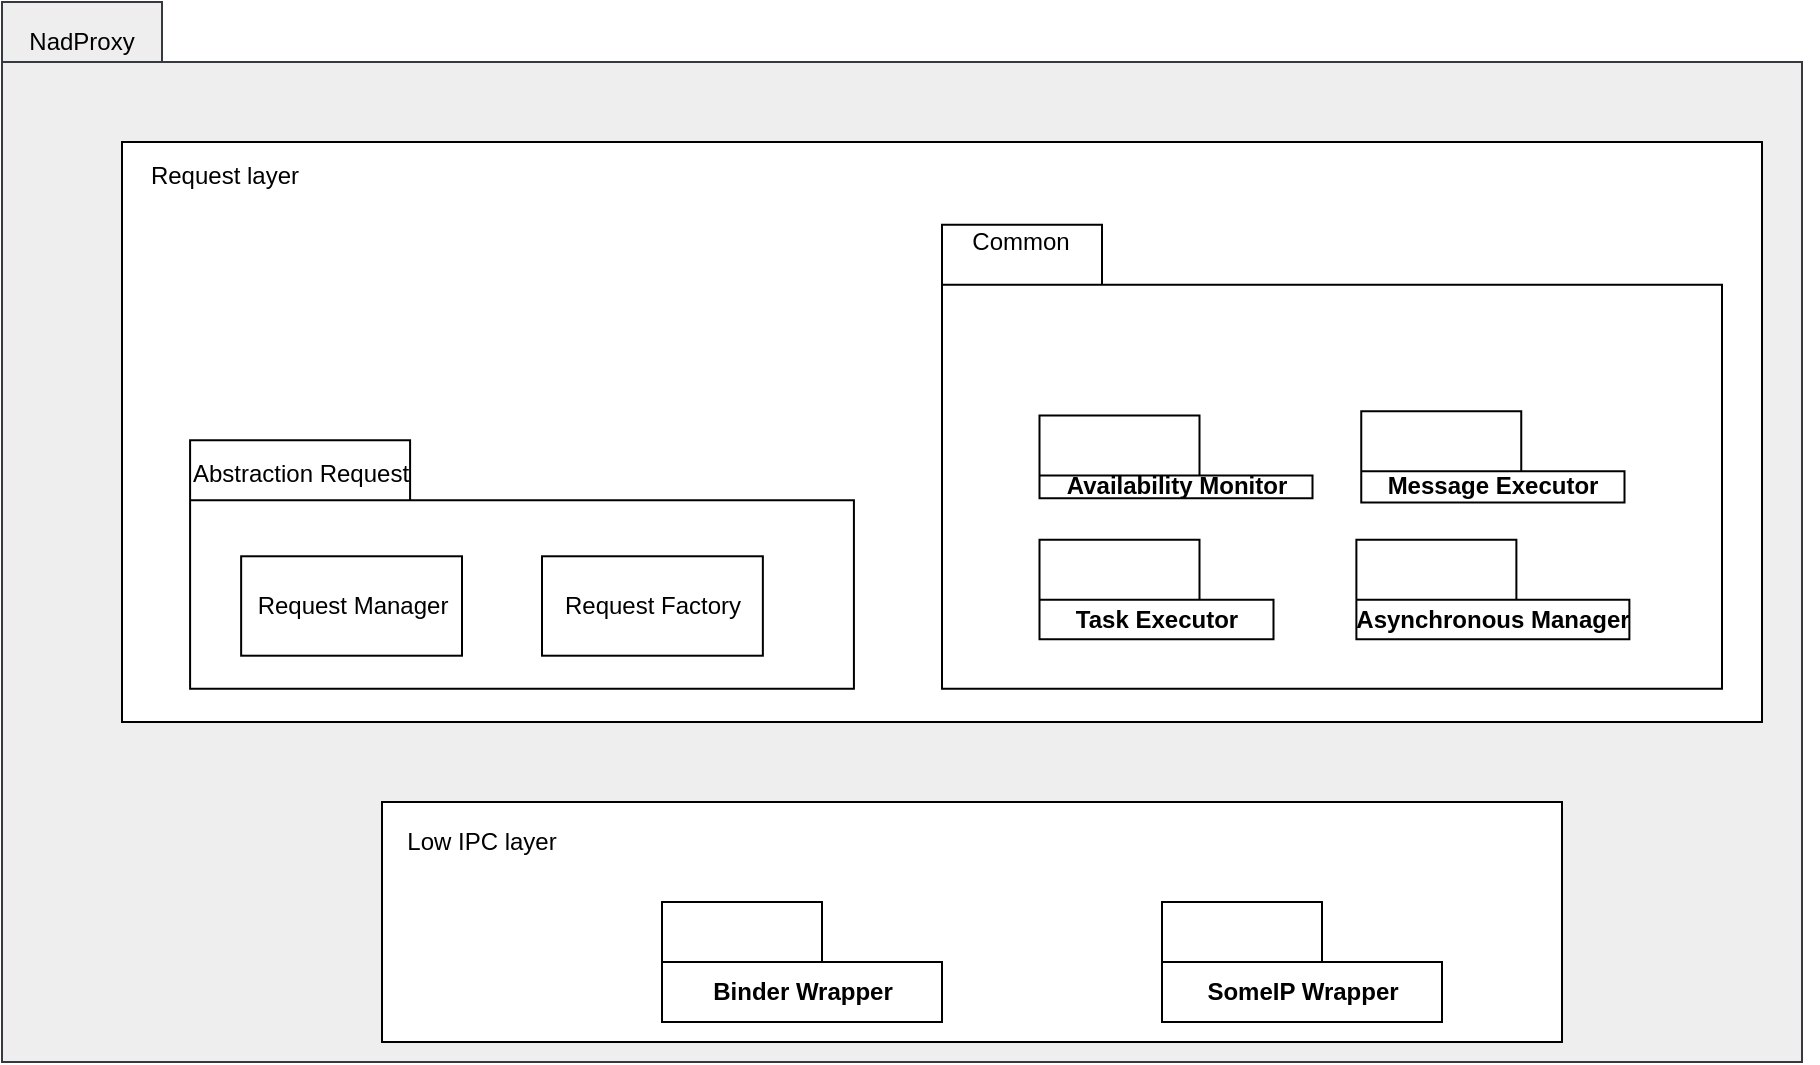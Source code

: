 <mxfile version="21.7.5" type="device" pages="5">
  <diagram id="3WmalaxDdcL299lWThp2" name="Overalnadproxy">
    <mxGraphModel dx="2074" dy="1129" grid="1" gridSize="10" guides="1" tooltips="1" connect="1" arrows="1" fold="1" page="1" pageScale="1" pageWidth="850" pageHeight="1100" math="0" shadow="0">
      <root>
        <mxCell id="0" />
        <mxCell id="1" parent="0" />
        <mxCell id="0jfvfCZB1g9kh5apFzZK-11" style="edgeStyle=orthogonalEdgeStyle;rounded=0;orthogonalLoop=1;jettySize=auto;html=1;entryX=0.002;entryY=0.52;entryDx=0;entryDy=0;entryPerimeter=0;exitX=0.999;exitY=0.59;exitDx=0;exitDy=0;exitPerimeter=0;" parent="1" source="zAolCj1ES43xrOYAV-14-1" target="0jfvfCZB1g9kh5apFzZK-1" edge="1">
          <mxGeometry relative="1" as="geometry">
            <mxPoint x="834" y="566" as="sourcePoint" />
            <Array as="points">
              <mxPoint x="829" y="566" />
            </Array>
          </mxGeometry>
        </mxCell>
        <mxCell id="zAolCj1ES43xrOYAV-14-1" value="" style="shape=folder;fontStyle=1;tabWidth=80;tabHeight=30;tabPosition=left;html=1;boundedLbl=1;fillColor=#eeeeee;strokeColor=#36393d;" parent="1" vertex="1">
          <mxGeometry x="10" y="430" width="900" height="530" as="geometry" />
        </mxCell>
        <mxCell id="zAolCj1ES43xrOYAV-14-2" value="NadProxy" style="text;html=1;strokeColor=none;fillColor=none;align=center;verticalAlign=middle;whiteSpace=wrap;rounded=0;" parent="1" vertex="1">
          <mxGeometry x="30" y="440" width="40" height="20" as="geometry" />
        </mxCell>
        <mxCell id="Uy2T8kzb8adFujIgeDXh-22" value="" style="group" parent="1" vertex="1" connectable="0">
          <mxGeometry x="70" y="500" width="820" height="290" as="geometry" />
        </mxCell>
        <mxCell id="Uy2T8kzb8adFujIgeDXh-1" value="" style="rounded=0;whiteSpace=wrap;html=1;" parent="Uy2T8kzb8adFujIgeDXh-22" vertex="1">
          <mxGeometry width="820" height="290" as="geometry" />
        </mxCell>
        <mxCell id="Uy2T8kzb8adFujIgeDXh-5" value="" style="group" parent="Uy2T8kzb8adFujIgeDXh-22" vertex="1" connectable="0">
          <mxGeometry x="410" y="41.43" width="390" height="232" as="geometry" />
        </mxCell>
        <mxCell id="0jfvfCZB1g9kh5apFzZK-1" value="" style="shape=folder;fontStyle=1;tabWidth=80;tabHeight=30;tabPosition=left;html=1;boundedLbl=1;" parent="Uy2T8kzb8adFujIgeDXh-5" vertex="1">
          <mxGeometry width="390.0" height="232" as="geometry" />
        </mxCell>
        <mxCell id="0jfvfCZB1g9kh5apFzZK-10" value="Common" style="text;html=1;strokeColor=none;fillColor=none;align=center;verticalAlign=middle;whiteSpace=wrap;rounded=0;" parent="Uy2T8kzb8adFujIgeDXh-5" vertex="1">
          <mxGeometry x="19.5" width="39.0" height="16.571" as="geometry" />
        </mxCell>
        <mxCell id="fkhPY8gq4dQedrN3GQ9H-36" value="Task Executor" style="shape=folder;fontStyle=1;tabWidth=80;tabHeight=30;tabPosition=left;html=1;boundedLbl=1;" parent="Uy2T8kzb8adFujIgeDXh-5" vertex="1">
          <mxGeometry x="48.75" y="157.429" width="117.0" height="49.714" as="geometry" />
        </mxCell>
        <mxCell id="fkhPY8gq4dQedrN3GQ9H-37" value="Asynchronous Manager" style="shape=folder;fontStyle=1;tabWidth=80;tabHeight=30;tabPosition=left;html=1;boundedLbl=1;" parent="Uy2T8kzb8adFujIgeDXh-5" vertex="1">
          <mxGeometry x="207.188" y="157.429" width="136.5" height="49.714" as="geometry" />
        </mxCell>
        <mxCell id="fkhPY8gq4dQedrN3GQ9H-38" value="Availability Monitor" style="shape=folder;fontStyle=1;tabWidth=80;tabHeight=30;tabPosition=left;html=1;boundedLbl=1;" parent="Uy2T8kzb8adFujIgeDXh-5" vertex="1">
          <mxGeometry x="48.75" y="95.286" width="136.5" height="41.429" as="geometry" />
        </mxCell>
        <mxCell id="fkhPY8gq4dQedrN3GQ9H-39" value="Message Executor" style="shape=folder;fontStyle=1;tabWidth=80;tabHeight=30;tabPosition=left;html=1;boundedLbl=1;" parent="Uy2T8kzb8adFujIgeDXh-5" vertex="1">
          <mxGeometry x="209.625" y="93.214" width="131.625" height="45.571" as="geometry" />
        </mxCell>
        <mxCell id="Uy2T8kzb8adFujIgeDXh-6" value="Request layer" style="text;html=1;strokeColor=none;fillColor=none;align=center;verticalAlign=middle;whiteSpace=wrap;rounded=0;" parent="Uy2T8kzb8adFujIgeDXh-22" vertex="1">
          <mxGeometry x="8.511" y="8.286" width="85.106" height="16.571" as="geometry" />
        </mxCell>
        <mxCell id="Uy2T8kzb8adFujIgeDXh-16" value="" style="shape=folder;fontStyle=1;tabWidth=110;tabHeight=30;tabPosition=left;html=1;boundedLbl=1;fillColor=#ffffff;" parent="Uy2T8kzb8adFujIgeDXh-22" vertex="1">
          <mxGeometry x="34.043" y="149.143" width="331.915" height="124.286" as="geometry" />
        </mxCell>
        <mxCell id="Uy2T8kzb8adFujIgeDXh-17" value="Abstraction Request" style="text;html=1;strokeColor=none;fillColor=none;align=center;verticalAlign=middle;whiteSpace=wrap;rounded=0;" parent="Uy2T8kzb8adFujIgeDXh-22" vertex="1">
          <mxGeometry x="34.042" y="157.429" width="110.638" height="16.571" as="geometry" />
        </mxCell>
        <mxCell id="Uy2T8kzb8adFujIgeDXh-18" value="Request Manager" style="html=1;dropTarget=0;" parent="Uy2T8kzb8adFujIgeDXh-22" vertex="1">
          <mxGeometry x="59.57" y="207.14" width="110.43" height="49.71" as="geometry" />
        </mxCell>
        <mxCell id="l7VeJB8GNXYyBZmDeZ_B-1" value="Request Factory" style="html=1;dropTarget=0;" parent="Uy2T8kzb8adFujIgeDXh-22" vertex="1">
          <mxGeometry x="210" y="207.14" width="110.43" height="49.71" as="geometry" />
        </mxCell>
        <mxCell id="fkhPY8gq4dQedrN3GQ9H-7" value="" style="rounded=0;whiteSpace=wrap;html=1;" parent="1" vertex="1">
          <mxGeometry x="200" y="830" width="590" height="120" as="geometry" />
        </mxCell>
        <mxCell id="fkhPY8gq4dQedrN3GQ9H-9" value="Binder Wrapper" style="shape=folder;fontStyle=1;tabWidth=80;tabHeight=30;tabPosition=left;html=1;boundedLbl=1;" parent="1" vertex="1">
          <mxGeometry x="340" y="880" width="140" height="60" as="geometry" />
        </mxCell>
        <mxCell id="fkhPY8gq4dQedrN3GQ9H-10" value="SomeIP Wrapper" style="shape=folder;fontStyle=1;tabWidth=80;tabHeight=30;tabPosition=left;html=1;boundedLbl=1;" parent="1" vertex="1">
          <mxGeometry x="590" y="880" width="140" height="60" as="geometry" />
        </mxCell>
        <mxCell id="fkhPY8gq4dQedrN3GQ9H-11" value="Low IPC layer" style="text;html=1;strokeColor=none;fillColor=none;align=center;verticalAlign=middle;whiteSpace=wrap;rounded=0;" parent="1" vertex="1">
          <mxGeometry x="200" y="840" width="100" height="20" as="geometry" />
        </mxCell>
      </root>
    </mxGraphModel>
  </diagram>
  <diagram name="overaldec_nadproxy" id="kW1XBEr20NJ0NjcDPHEI">
    <mxGraphModel grid="1" page="1" gridSize="10" guides="1" tooltips="1" connect="1" arrows="1" fold="1" pageScale="1" pageWidth="850" pageHeight="1100" math="0" shadow="0">
      <root>
        <mxCell id="qotU6viqQkt4nRAaQ7jl-0" />
        <mxCell id="qotU6viqQkt4nRAaQ7jl-1" parent="qotU6viqQkt4nRAaQ7jl-0" />
        <mxCell id="qotU6viqQkt4nRAaQ7jl-2" value="" style="shape=folder;fontStyle=1;tabWidth=80;tabHeight=30;tabPosition=left;html=1;boundedLbl=1;strokeColor=#36393d;fillColor=#eeeeee;" parent="qotU6viqQkt4nRAaQ7jl-1" vertex="1">
          <mxGeometry x="-20" y="720" width="1880" height="1180" as="geometry" />
        </mxCell>
        <mxCell id="qotU6viqQkt4nRAaQ7jl-3" value="NadProxy" style="text;html=1;strokeColor=none;fillColor=none;align=center;verticalAlign=middle;whiteSpace=wrap;rounded=0;" parent="qotU6viqQkt4nRAaQ7jl-1" vertex="1">
          <mxGeometry x="10" y="730" width="40" height="20" as="geometry" />
        </mxCell>
        <mxCell id="2o6GESQ2wpf_LnaKLs66-0" value="" style="group" parent="qotU6viqQkt4nRAaQ7jl-1" vertex="1" connectable="0">
          <mxGeometry x="50" y="1370" width="1900" height="510" as="geometry" />
        </mxCell>
        <mxCell id="GQWLnMnnqXkNqsEWw9Q0-0" value="" style="rounded=0;whiteSpace=wrap;html=1;fillColor=#ffffff;" parent="2o6GESQ2wpf_LnaKLs66-0" vertex="1">
          <mxGeometry width="1774.531" height="342.406" as="geometry" />
        </mxCell>
        <mxCell id="GQWLnMnnqXkNqsEWw9Q0-1" value="" style="group" parent="2o6GESQ2wpf_LnaKLs66-0" vertex="1" connectable="0">
          <mxGeometry x="233.019" y="376.239" width="198.729" height="101.507" as="geometry" />
        </mxCell>
        <mxCell id="z8DELMX0mdGXNFG_pZAe-40" value="" style="shape=folder;fontStyle=1;tabWidth=80;tabHeight=30;tabPosition=left;html=1;boundedLbl=1;fillColor=#e1d5e7;strokeColor=#9673a6;" parent="GQWLnMnnqXkNqsEWw9Q0-1" vertex="1">
          <mxGeometry width="198.729" height="84.589" as="geometry" />
        </mxCell>
        <mxCell id="z8DELMX0mdGXNFG_pZAe-42" value="commonAPI" style="shape=folder;fontStyle=1;spacingTop=10;tabWidth=40;tabHeight=14;tabPosition=left;html=1;" parent="GQWLnMnnqXkNqsEWw9Q0-1" vertex="1">
          <mxGeometry x="15.787" y="42.297" width="71.039" height="26.795" as="geometry" />
        </mxCell>
        <mxCell id="z8DELMX0mdGXNFG_pZAe-43" value="VSomeIP" style="shape=folder;fontStyle=1;spacingTop=10;tabWidth=40;tabHeight=14;tabPosition=left;html=1;" parent="GQWLnMnnqXkNqsEWw9Q0-1" vertex="1">
          <mxGeometry x="110.508" y="40.962" width="71.039" height="29.475" as="geometry" />
        </mxCell>
        <mxCell id="z8DELMX0mdGXNFG_pZAe-44" value="SomeIP Stack" style="text;html=1;strokeColor=none;fillColor=none;align=center;verticalAlign=middle;whiteSpace=wrap;rounded=0;" parent="GQWLnMnnqXkNqsEWw9Q0-1" vertex="1">
          <mxGeometry y="5.356" width="63.146" height="10.718" as="geometry" />
        </mxCell>
        <mxCell id="GQWLnMnnqXkNqsEWw9Q0-2" value="" style="group" parent="2o6GESQ2wpf_LnaKLs66-0" vertex="1" connectable="0">
          <mxGeometry x="896.226" y="376.239" width="286.792" height="133.761" as="geometry" />
        </mxCell>
        <mxCell id="rqL5SBEy0CXLUFXiVIKl-1" value="" style="shape=folder;fontStyle=1;tabWidth=80;tabHeight=30;tabPosition=left;html=1;boundedLbl=1;fillColor=#e1d5e7;strokeColor=#9673a6;" parent="GQWLnMnnqXkNqsEWw9Q0-2" vertex="1">
          <mxGeometry x="23.935" y="1.923e-13" width="262.857" height="133.761" as="geometry" />
        </mxCell>
        <mxCell id="rqL5SBEy0CXLUFXiVIKl-2" value="Binder Stack" style="text;html=1;strokeColor=none;fillColor=none;align=center;verticalAlign=middle;whiteSpace=wrap;rounded=0;" parent="GQWLnMnnqXkNqsEWw9Q0-2" vertex="1">
          <mxGeometry width="143.583" height="17.447" as="geometry" />
        </mxCell>
        <mxCell id="rqL5SBEy0CXLUFXiVIKl-3" value="Binder lib" style="shape=folder;fontStyle=1;spacingTop=10;tabWidth=40;tabHeight=14;tabPosition=left;html=1;" parent="GQWLnMnnqXkNqsEWw9Q0-2" vertex="1">
          <mxGeometry x="59.826" y="26.17" width="143.583" height="40.709" as="geometry" />
        </mxCell>
        <mxCell id="rqL5SBEy0CXLUFXiVIKl-4" value="Binder driver" style="shape=folder;fontStyle=1;spacingTop=10;tabWidth=40;tabHeight=14;tabPosition=left;html=1;" parent="GQWLnMnnqXkNqsEWw9Q0-2" vertex="1">
          <mxGeometry x="59.826" y="76.689" width="143.583" height="43.616" as="geometry" />
        </mxCell>
        <mxCell id="GQWLnMnnqXkNqsEWw9Q0-5" value="" style="group" parent="2o6GESQ2wpf_LnaKLs66-0" vertex="1" connectable="0">
          <mxGeometry x="17.925" y="46.341" width="618.396" height="253.768" as="geometry" />
        </mxCell>
        <mxCell id="z8DELMX0mdGXNFG_pZAe-1" value="" style="shape=folder;fontStyle=1;tabWidth=105;tabHeight=24;tabPosition=left;html=1;boundedLbl=1;fillColor=#fff2cc;strokeColor=#d6b656;" parent="GQWLnMnnqXkNqsEWw9Q0-5" vertex="1">
          <mxGeometry x="7.275" width="611.121" height="253.768" as="geometry" />
        </mxCell>
        <mxCell id="z8DELMX0mdGXNFG_pZAe-2" value="SomeIP wrapper" style="text;html=1;strokeColor=none;fillColor=none;align=center;verticalAlign=middle;whiteSpace=wrap;rounded=0;" parent="GQWLnMnnqXkNqsEWw9Q0-5" vertex="1">
          <mxGeometry width="110" height="20" as="geometry" />
        </mxCell>
        <mxCell id="z8DELMX0mdGXNFG_pZAe-3" value="" style="shape=folder;fontStyle=1;tabWidth=80;tabHeight=30;tabPosition=left;html=1;boundedLbl=1;" parent="GQWLnMnnqXkNqsEWw9Q0-5" vertex="1">
          <mxGeometry x="36.376" y="27.583" width="298.285" height="215.151" as="geometry" />
        </mxCell>
        <mxCell id="z8DELMX0mdGXNFG_pZAe-4" value="Stub&lt;br&gt;" style="text;html=1;strokeColor=none;fillColor=none;align=center;verticalAlign=middle;whiteSpace=wrap;rounded=0;" parent="GQWLnMnnqXkNqsEWw9Q0-5" vertex="1">
          <mxGeometry x="50.927" y="33.1" width="29.101" height="11.033" as="geometry" />
        </mxCell>
        <mxCell id="z8DELMX0mdGXNFG_pZAe-5" value="" style="shape=folder;fontStyle=1;tabWidth=80;tabHeight=30;tabPosition=left;html=1;boundedLbl=1;" parent="GQWLnMnnqXkNqsEWw9Q0-5" vertex="1">
          <mxGeometry x="341.937" y="44.136" width="269.184" height="182.051" as="geometry" />
        </mxCell>
        <mxCell id="z8DELMX0mdGXNFG_pZAe-6" value="Proxy" style="text;html=1;strokeColor=none;fillColor=none;align=center;verticalAlign=middle;whiteSpace=wrap;rounded=0;" parent="GQWLnMnnqXkNqsEWw9Q0-5" vertex="1">
          <mxGeometry x="356.487" y="49.653" width="29.101" height="11.033" as="geometry" />
        </mxCell>
        <mxCell id="z8DELMX0mdGXNFG_pZAe-7" value="Stub Base" style="html=1;dropTarget=0;fillColor=#ffe6cc;strokeColor=#d79b00;" parent="GQWLnMnnqXkNqsEWw9Q0-5" vertex="1">
          <mxGeometry x="152.78" y="60.689" width="65.477" height="33.1" as="geometry" />
        </mxCell>
        <mxCell id="z8DELMX0mdGXNFG_pZAe-9" value="Diagnostic" style="html=1;dropTarget=0;" parent="GQWLnMnnqXkNqsEWw9Q0-5" vertex="1">
          <mxGeometry x="43.649" y="104.823" width="65.477" height="33.1" as="geometry" />
        </mxCell>
        <mxCell id="z8DELMX0mdGXNFG_pZAe-11" value="Coding" style="html=1;dropTarget=0;" parent="GQWLnMnnqXkNqsEWw9Q0-5" vertex="1">
          <mxGeometry x="138.23" y="104.823" width="65.477" height="33.1" as="geometry" />
        </mxCell>
        <mxCell id="z8DELMX0mdGXNFG_pZAe-13" value="Variant" style="html=1;dropTarget=0;" parent="GQWLnMnnqXkNqsEWw9Q0-5" vertex="1">
          <mxGeometry x="152.778" y="159.984" width="65.477" height="33.1" as="geometry" />
        </mxCell>
        <mxCell id="z8DELMX0mdGXNFG_pZAe-15" value="eCall" style="html=1;dropTarget=0;" parent="GQWLnMnnqXkNqsEWw9Q0-5" vertex="1">
          <mxGeometry x="43.651" y="154.467" width="65.477" height="33.1" as="geometry" />
        </mxCell>
        <mxCell id="z8DELMX0mdGXNFG_pZAe-17" value="LPA" style="html=1;dropTarget=0;" parent="GQWLnMnnqXkNqsEWw9Q0-5" vertex="1">
          <mxGeometry x="254.637" y="159.987" width="65.477" height="33.1" as="geometry" />
        </mxCell>
        <mxCell id="z8DELMX0mdGXNFG_pZAe-19" value="Provisioning" style="html=1;dropTarget=0;" parent="GQWLnMnnqXkNqsEWw9Q0-5" vertex="1">
          <mxGeometry x="240.081" y="110.337" width="65.477" height="33.1" as="geometry" />
        </mxCell>
        <mxCell id="z8DELMX0mdGXNFG_pZAe-21" value="VIN" style="html=1;dropTarget=0;" parent="GQWLnMnnqXkNqsEWw9Q0-5" vertex="1">
          <mxGeometry x="50.927" y="198.601" width="65.477" height="33.1" as="geometry" />
        </mxCell>
        <mxCell id="z8DELMX0mdGXNFG_pZAe-23" value="Time Provider" style="html=1;dropTarget=0;" parent="GQWLnMnnqXkNqsEWw9Q0-5" vertex="1">
          <mxGeometry x="138.226" y="203.864" width="65.477" height="33.1" as="geometry" />
        </mxCell>
        <mxCell id="z8DELMX0mdGXNFG_pZAe-25" value="Mobile Communication&lt;br&gt;&amp;nbsp;Internal" style="html=1;dropTarget=0;" parent="GQWLnMnnqXkNqsEWw9Q0-5" vertex="1">
          <mxGeometry x="225.533" y="203.868" width="94.578" height="33.1" as="geometry" />
        </mxCell>
        <mxCell id="z8DELMX0mdGXNFG_pZAe-27" value="Proxy Base" style="html=1;dropTarget=0;fillColor=#ffe6cc;strokeColor=#d79b00;" parent="GQWLnMnnqXkNqsEWw9Q0-5" vertex="1">
          <mxGeometry x="432.93" y="82.749" width="65.477" height="33.1" as="geometry" />
        </mxCell>
        <mxCell id="z8DELMX0mdGXNFG_pZAe-29" value="eCall Proxy Client" style="html=1;dropTarget=0;" parent="GQWLnMnnqXkNqsEWw9Q0-5" vertex="1">
          <mxGeometry x="358.495" y="137.921" width="65.477" height="33.1" as="geometry" />
        </mxCell>
        <mxCell id="z8DELMX0mdGXNFG_pZAe-31" value="Diagnostic Client" style="html=1;dropTarget=0;" parent="GQWLnMnnqXkNqsEWw9Q0-5" vertex="1">
          <mxGeometry x="465.613" y="137.913" width="65.477" height="33.1" as="geometry" />
        </mxCell>
        <mxCell id="z8DELMX0mdGXNFG_pZAe-33" value="DirectHTTP Client" style="html=1;dropTarget=0;" parent="GQWLnMnnqXkNqsEWw9Q0-5" vertex="1">
          <mxGeometry x="367.455" y="186.091" width="65.477" height="33.1" as="geometry" />
        </mxCell>
        <mxCell id="z8DELMX0mdGXNFG_pZAe-35" value="Temp Monitor &lt;br&gt;Client" style="html=1;dropTarget=0;" parent="GQWLnMnnqXkNqsEWw9Q0-5" vertex="1">
          <mxGeometry x="443.79" y="186.092" width="65.477" height="33.1" as="geometry" />
        </mxCell>
        <mxCell id="GQWLnMnnqXkNqsEWw9Q0-57" style="edgeStyle=orthogonalEdgeStyle;rounded=0;orthogonalLoop=1;jettySize=auto;html=1;exitX=0;exitY=0;exitDx=0;exitDy=14;exitPerimeter=0;entryX=0.25;entryY=1;entryDx=0;entryDy=0;" parent="z8DELMX0mdGXNFG_pZAe-35" edge="1">
          <mxGeometry relative="1" as="geometry">
            <mxPoint x="38.477" y="21.0" as="sourcePoint" />
            <mxPoint x="43.477" y="27.0" as="targetPoint" />
          </mxGeometry>
        </mxCell>
        <mxCell id="z8DELMX0mdGXNFG_pZAe-37" value="WakeupD Client" style="html=1;dropTarget=0;" parent="GQWLnMnnqXkNqsEWw9Q0-5" vertex="1">
          <mxGeometry x="531.093" y="177.64" width="65.477" height="33.1" as="geometry" />
        </mxCell>
        <mxCell id="GQWLnMnnqXkNqsEWw9Q0-45" value="" style="group" parent="2o6GESQ2wpf_LnaKLs66-0" vertex="1" connectable="0">
          <mxGeometry x="684.269" y="46.341" width="630.04" height="279.145" as="geometry" />
        </mxCell>
        <mxCell id="GQWLnMnnqXkNqsEWw9Q0-9" value="" style="shape=folder;fontStyle=1;tabWidth=109;tabHeight=24;tabPosition=left;html=1;boundedLbl=1;fillColor=#fff2cc;strokeColor=#d6b656;" parent="GQWLnMnnqXkNqsEWw9Q0-45" vertex="1">
          <mxGeometry x="6.775" width="623.265" height="279.145" as="geometry" />
        </mxCell>
        <mxCell id="GQWLnMnnqXkNqsEWw9Q0-10" value="Binder&amp;nbsp;wrapper" style="text;html=1;strokeColor=none;fillColor=none;align=center;verticalAlign=middle;whiteSpace=wrap;rounded=0;" parent="GQWLnMnnqXkNqsEWw9Q0-45" vertex="1">
          <mxGeometry x="-14.27" width="130" height="17.44" as="geometry" />
        </mxCell>
        <mxCell id="GQWLnMnnqXkNqsEWw9Q0-11" value="" style="shape=folder;fontStyle=1;tabWidth=80;tabHeight=30;tabPosition=left;html=1;boundedLbl=1;" parent="GQWLnMnnqXkNqsEWw9Q0-45" vertex="1">
          <mxGeometry x="54.197" y="29.078" width="277.76" height="238.436" as="geometry" />
        </mxCell>
        <mxCell id="GQWLnMnnqXkNqsEWw9Q0-12" value="Proxy" style="text;html=1;strokeColor=none;fillColor=none;align=center;verticalAlign=middle;whiteSpace=wrap;rounded=0;" parent="GQWLnMnnqXkNqsEWw9Q0-45" vertex="1">
          <mxGeometry x="74.521" y="29.078" width="27.098" height="11.631" as="geometry" />
        </mxCell>
        <mxCell id="GQWLnMnnqXkNqsEWw9Q0-13" value="Proxy Base" style="html=1;dropTarget=0;fillColor=#ffe6cc;strokeColor=#d79b00;" parent="GQWLnMnnqXkNqsEWw9Q0-45" vertex="1">
          <mxGeometry x="142.267" y="63.971" width="60.972" height="34.893" as="geometry" />
        </mxCell>
        <mxCell id="GQWLnMnnqXkNqsEWw9Q0-15" value="HMIMgr&amp;nbsp;" style="html=1;dropTarget=0;" parent="GQWLnMnnqXkNqsEWw9Q0-45" vertex="1">
          <mxGeometry x="67.746" y="110.495" width="60.972" height="34.893" as="geometry" />
        </mxCell>
        <mxCell id="GQWLnMnnqXkNqsEWw9Q0-17" value="AudioManager" style="html=1;dropTarget=0;" parent="GQWLnMnnqXkNqsEWw9Q0-45" vertex="1">
          <mxGeometry x="149.042" y="113.402" width="60.972" height="34.893" as="geometry" />
        </mxCell>
        <mxCell id="GQWLnMnnqXkNqsEWw9Q0-19" value="AntenaManager" style="html=1;dropTarget=0;" parent="GQWLnMnnqXkNqsEWw9Q0-45" vertex="1">
          <mxGeometry x="74.521" y="162.834" width="60.972" height="34.893" as="geometry" />
        </mxCell>
        <mxCell id="GQWLnMnnqXkNqsEWw9Q0-21" value="ThermalManager" style="html=1;dropTarget=0;" parent="GQWLnMnnqXkNqsEWw9Q0-45" vertex="1">
          <mxGeometry x="149.042" y="168.65" width="60.972" height="34.893" as="geometry" />
        </mxCell>
        <mxCell id="GQWLnMnnqXkNqsEWw9Q0-23" value="TelephonyManager" style="html=1;dropTarget=0;" parent="GQWLnMnnqXkNqsEWw9Q0-45" vertex="1">
          <mxGeometry x="230.337" y="127.941" width="60.972" height="34.893" as="geometry" />
        </mxCell>
        <mxCell id="GQWLnMnnqXkNqsEWw9Q0-25" value="V2XManager" style="html=1;dropTarget=0;" parent="GQWLnMnnqXkNqsEWw9Q0-45" vertex="1">
          <mxGeometry x="230.337" y="180.281" width="60.972" height="34.893" as="geometry" />
        </mxCell>
        <mxCell id="GQWLnMnnqXkNqsEWw9Q0-27" value="DiagManager" style="html=1;dropTarget=0;" parent="GQWLnMnnqXkNqsEWw9Q0-45" vertex="1">
          <mxGeometry x="74.521" y="215.174" width="60.972" height="34.893" as="geometry" />
        </mxCell>
        <mxCell id="GQWLnMnnqXkNqsEWw9Q0-29" value="ConfigManager" style="html=1;dropTarget=0;" parent="GQWLnMnnqXkNqsEWw9Q0-45" vertex="1">
          <mxGeometry x="152.429" y="220.989" width="60.972" height="34.893" as="geometry" />
        </mxCell>
        <mxCell id="GQWLnMnnqXkNqsEWw9Q0-31" value="eCallManager" style="html=1;dropTarget=0;" parent="GQWLnMnnqXkNqsEWw9Q0-45" vertex="1">
          <mxGeometry x="230.337" y="220.989" width="60.972" height="34.893" as="geometry" />
        </mxCell>
        <mxCell id="GQWLnMnnqXkNqsEWw9Q0-33" value="" style="shape=folder;fontStyle=1;tabWidth=80;tabHeight=30;tabPosition=left;html=1;boundedLbl=1;" parent="GQWLnMnnqXkNqsEWw9Q0-45" vertex="1">
          <mxGeometry x="372.604" y="29.078" width="250.661" height="232.62" as="geometry" />
        </mxCell>
        <mxCell id="GQWLnMnnqXkNqsEWw9Q0-34" value="Stub" style="text;html=1;strokeColor=none;fillColor=none;align=center;verticalAlign=middle;whiteSpace=wrap;rounded=0;" parent="GQWLnMnnqXkNqsEWw9Q0-45" vertex="1">
          <mxGeometry x="386.154" y="29.078" width="27.098" height="11.631" as="geometry" />
        </mxCell>
        <mxCell id="GQWLnMnnqXkNqsEWw9Q0-35" value="Stub Base" style="html=1;dropTarget=0;fillColor=#ffe6cc;strokeColor=#d79b00;" parent="GQWLnMnnqXkNqsEWw9Q0-45" vertex="1">
          <mxGeometry x="453.9" y="63.971" width="60.972" height="34.893" as="geometry" />
        </mxCell>
        <mxCell id="GQWLnMnnqXkNqsEWw9Q0-37" value="NadProxy_eCall" style="html=1;dropTarget=0;" parent="GQWLnMnnqXkNqsEWw9Q0-45" vertex="1">
          <mxGeometry x="399.703" y="122.126" width="60.972" height="34.893" as="geometry" />
        </mxCell>
        <mxCell id="GQWLnMnnqXkNqsEWw9Q0-39" value="NadProxy_Diagnostic" style="html=1;dropTarget=0;" parent="GQWLnMnnqXkNqsEWw9Q0-45" vertex="1">
          <mxGeometry x="480.998" y="122.126" width="81.295" height="34.893" as="geometry" />
        </mxCell>
        <mxCell id="GQWLnMnnqXkNqsEWw9Q0-41" value="NadProxy_DirectHttp" style="html=1;dropTarget=0;" parent="GQWLnMnnqXkNqsEWw9Q0-45" vertex="1">
          <mxGeometry x="399.703" y="174.465" width="81.295" height="34.893" as="geometry" />
        </mxCell>
        <mxCell id="GQWLnMnnqXkNqsEWw9Q0-43" value="LPAMgr&amp;nbsp;" style="html=1;dropTarget=0;" parent="GQWLnMnnqXkNqsEWw9Q0-45" vertex="1">
          <mxGeometry x="250.661" y="75.602" width="60.972" height="34.893" as="geometry" />
        </mxCell>
        <mxCell id="GQWLnMnnqXkNqsEWw9Q0-58" style="edgeStyle=orthogonalEdgeStyle;rounded=0;orthogonalLoop=1;jettySize=auto;html=1;exitX=0.5;exitY=1;exitDx=0;exitDy=0;exitPerimeter=0;entryX=0.492;entryY=0.3;entryDx=0;entryDy=0;entryPerimeter=0;" parent="2o6GESQ2wpf_LnaKLs66-0" source="z8DELMX0mdGXNFG_pZAe-1" target="z8DELMX0mdGXNFG_pZAe-40" edge="1">
          <mxGeometry y="29.423" as="geometry" />
        </mxCell>
        <mxCell id="GQWLnMnnqXkNqsEWw9Q0-59" style="edgeStyle=orthogonalEdgeStyle;rounded=0;orthogonalLoop=1;jettySize=auto;html=1;exitX=0;exitY=0;exitDx=150.87;exitDy=30;exitPerimeter=0;entryX=0.563;entryY=0.997;entryDx=0;entryDy=0;entryPerimeter=0;" parent="2o6GESQ2wpf_LnaKLs66-0" source="z8DELMX0mdGXNFG_pZAe-40" target="z8DELMX0mdGXNFG_pZAe-1" edge="1">
          <mxGeometry y="29.423" as="geometry" />
        </mxCell>
        <mxCell id="GQWLnMnnqXkNqsEWw9Q0-60" style="edgeStyle=orthogonalEdgeStyle;rounded=0;orthogonalLoop=1;jettySize=auto;html=1;exitX=0.5;exitY=1;exitDx=0;exitDy=0;exitPerimeter=0;" parent="2o6GESQ2wpf_LnaKLs66-0" source="GQWLnMnnqXkNqsEWw9Q0-9" edge="1">
          <mxGeometry y="29.423" as="geometry">
            <mxPoint x="1012.736" y="403.308" as="targetPoint" />
          </mxGeometry>
        </mxCell>
        <mxCell id="GQWLnMnnqXkNqsEWw9Q0-62" style="edgeStyle=orthogonalEdgeStyle;rounded=0;orthogonalLoop=1;jettySize=auto;html=1;exitX=0;exitY=0;exitDx=186.647;exitDy=30;exitPerimeter=0;entryX=0.786;entryY=1;entryDx=0;entryDy=0;entryPerimeter=0;" parent="2o6GESQ2wpf_LnaKLs66-0" source="rqL5SBEy0CXLUFXiVIKl-1" target="GQWLnMnnqXkNqsEWw9Q0-9" edge="1">
          <mxGeometry y="29.423" as="geometry" />
        </mxCell>
        <mxCell id="GQWLnMnnqXkNqsEWw9Q0-66" value="Low IPC Layer" style="text;html=1;strokeColor=none;fillColor=none;align=center;verticalAlign=middle;whiteSpace=wrap;rounded=0;" parent="2o6GESQ2wpf_LnaKLs66-0" vertex="1">
          <mxGeometry x="9.794" width="97.938" height="19.615" as="geometry" />
        </mxCell>
        <mxCell id="Q7ShDQGM0BOKLqNpAqQj-0" value="" style="group;fillColor=#cce5ff;strokeColor=#36393d;" parent="qotU6viqQkt4nRAaQ7jl-1" vertex="1" connectable="0">
          <mxGeometry x="50" y="780" width="1780" height="540" as="geometry" />
        </mxCell>
        <mxCell id="2o6GESQ2wpf_LnaKLs66-1" value="" style="rounded=0;whiteSpace=wrap;html=1;fillColor=#ffffff;" parent="Q7ShDQGM0BOKLqNpAqQj-0" vertex="1">
          <mxGeometry width="1780" height="540" as="geometry" />
        </mxCell>
        <mxCell id="2o6GESQ2wpf_LnaKLs66-2" value="Request Manager" style="html=1;dropTarget=0;fillColor=#fff2cc;strokeColor=#d6b656;" parent="Q7ShDQGM0BOKLqNpAqQj-0" vertex="1">
          <mxGeometry x="261.196" y="90" width="304.728" height="140" as="geometry" />
        </mxCell>
        <mxCell id="2o6GESQ2wpf_LnaKLs66-4" value="" style="group" parent="Q7ShDQGM0BOKLqNpAqQj-0" vertex="1" connectable="0">
          <mxGeometry x="48.37" y="310" width="802.935" height="200" as="geometry" />
        </mxCell>
        <mxCell id="2o6GESQ2wpf_LnaKLs66-5" value="" style="shape=folder;fontStyle=1;tabWidth=80;tabHeight=30;tabPosition=left;html=1;boundedLbl=1;fillColor=#fff2cc;strokeColor=#d6b656;" parent="2o6GESQ2wpf_LnaKLs66-4" vertex="1">
          <mxGeometry width="802.935" height="200" as="geometry" />
        </mxCell>
        <mxCell id="2o6GESQ2wpf_LnaKLs66-7" value="Request Base" style="html=1;fillColor=#dae8fc;strokeColor=#6c8ebf;" parent="2o6GESQ2wpf_LnaKLs66-4" vertex="1">
          <mxGeometry x="336.112" y="23.256" width="102.701" height="23.256" as="geometry" />
        </mxCell>
        <mxCell id="2o6GESQ2wpf_LnaKLs66-8" value="eCall Request" style="html=1;" parent="2o6GESQ2wpf_LnaKLs66-4" vertex="1">
          <mxGeometry x="84.028" y="69.767" width="102.701" height="23.256" as="geometry" />
        </mxCell>
        <mxCell id="2o6GESQ2wpf_LnaKLs66-9" value="directHTTP" style="html=1;" parent="2o6GESQ2wpf_LnaKLs66-4" vertex="1">
          <mxGeometry x="308.103" y="69.767" width="102.701" height="23.256" as="geometry" />
        </mxCell>
        <mxCell id="2o6GESQ2wpf_LnaKLs66-10" value="Diagnostic Request" style="html=1;" parent="2o6GESQ2wpf_LnaKLs66-4" vertex="1">
          <mxGeometry x="522.841" y="65.116" width="102.701" height="23.256" as="geometry" />
        </mxCell>
        <mxCell id="2o6GESQ2wpf_LnaKLs66-11" value="Coding Request" style="html=1;" parent="2o6GESQ2wpf_LnaKLs66-4" vertex="1">
          <mxGeometry x="37.346" y="116.279" width="112.037" height="23.256" as="geometry" />
        </mxCell>
        <mxCell id="2o6GESQ2wpf_LnaKLs66-12" value="LPA" style="html=1;" parent="2o6GESQ2wpf_LnaKLs66-4" vertex="1">
          <mxGeometry x="233.411" y="116.279" width="102.701" height="23.256" as="geometry" />
        </mxCell>
        <mxCell id="2o6GESQ2wpf_LnaKLs66-13" value="Provisioning" style="html=1;" parent="2o6GESQ2wpf_LnaKLs66-4" vertex="1">
          <mxGeometry x="429.477" y="116.279" width="102.701" height="23.256" as="geometry" />
        </mxCell>
        <mxCell id="2o6GESQ2wpf_LnaKLs66-14" value="Security" style="html=1;" parent="2o6GESQ2wpf_LnaKLs66-4" vertex="1">
          <mxGeometry x="550.851" y="116.279" width="102.701" height="23.256" as="geometry" />
        </mxCell>
        <mxCell id="2o6GESQ2wpf_LnaKLs66-15" value="Variant" style="html=1;" parent="2o6GESQ2wpf_LnaKLs66-4" vertex="1">
          <mxGeometry x="672.224" y="116.279" width="102.701" height="23.256" as="geometry" />
        </mxCell>
        <mxCell id="2o6GESQ2wpf_LnaKLs66-16" value="Request Factory" style="html=1;fillColor=#dae8fc;strokeColor=#6c8ebf;" parent="2o6GESQ2wpf_LnaKLs66-4" vertex="1">
          <mxGeometry x="350.117" y="162.791" width="102.701" height="23.256" as="geometry" />
        </mxCell>
        <mxCell id="2o6GESQ2wpf_LnaKLs66-17" value="" style="group" parent="2o6GESQ2wpf_LnaKLs66-4" vertex="1" connectable="0">
          <mxGeometry width="802.935" height="200" as="geometry" />
        </mxCell>
        <mxCell id="2o6GESQ2wpf_LnaKLs66-18" value="" style="group" parent="2o6GESQ2wpf_LnaKLs66-17" vertex="1" connectable="0">
          <mxGeometry width="802.935" height="200" as="geometry" />
        </mxCell>
        <mxCell id="2o6GESQ2wpf_LnaKLs66-19" value="" style="shape=folder;fontStyle=1;tabWidth=122;tabHeight=30;tabPosition=left;html=1;boundedLbl=1;fillColor=#fff2cc;strokeColor=#d6b656;" parent="2o6GESQ2wpf_LnaKLs66-18" vertex="1">
          <mxGeometry width="802.935" height="200" as="geometry" />
        </mxCell>
        <mxCell id="2o6GESQ2wpf_LnaKLs66-20" value="Request Factory" style="text;html=1;strokeColor=none;fillColor=none;align=center;verticalAlign=middle;whiteSpace=wrap;rounded=0;" parent="2o6GESQ2wpf_LnaKLs66-18" vertex="1">
          <mxGeometry y="10" width="110" height="9.3" as="geometry" />
        </mxCell>
        <mxCell id="2o6GESQ2wpf_LnaKLs66-21" value="Request Base" style="html=1;fillColor=#dae8fc;strokeColor=#6c8ebf;" parent="2o6GESQ2wpf_LnaKLs66-18" vertex="1">
          <mxGeometry x="336.112" y="23.256" width="102.701" height="23.256" as="geometry" />
        </mxCell>
        <mxCell id="2o6GESQ2wpf_LnaKLs66-22" value="eCall Request" style="html=1;" parent="2o6GESQ2wpf_LnaKLs66-18" vertex="1">
          <mxGeometry x="84.028" y="69.767" width="102.701" height="23.256" as="geometry" />
        </mxCell>
        <mxCell id="2o6GESQ2wpf_LnaKLs66-23" value="directHTTP" style="html=1;" parent="2o6GESQ2wpf_LnaKLs66-18" vertex="1">
          <mxGeometry x="308.103" y="69.767" width="102.701" height="23.256" as="geometry" />
        </mxCell>
        <mxCell id="2o6GESQ2wpf_LnaKLs66-24" value="Diagnostic Request" style="html=1;" parent="2o6GESQ2wpf_LnaKLs66-18" vertex="1">
          <mxGeometry x="522.841" y="65.116" width="102.701" height="23.256" as="geometry" />
        </mxCell>
        <mxCell id="2o6GESQ2wpf_LnaKLs66-25" value="Coding Request" style="html=1;" parent="2o6GESQ2wpf_LnaKLs66-18" vertex="1">
          <mxGeometry x="37.346" y="116.279" width="112.037" height="23.256" as="geometry" />
        </mxCell>
        <mxCell id="2o6GESQ2wpf_LnaKLs66-26" value="LPA" style="html=1;" parent="2o6GESQ2wpf_LnaKLs66-18" vertex="1">
          <mxGeometry x="233.411" y="116.279" width="102.701" height="23.256" as="geometry" />
        </mxCell>
        <mxCell id="2o6GESQ2wpf_LnaKLs66-27" value="Provisioning" style="html=1;" parent="2o6GESQ2wpf_LnaKLs66-18" vertex="1">
          <mxGeometry x="429.477" y="116.279" width="102.701" height="23.256" as="geometry" />
        </mxCell>
        <mxCell id="2o6GESQ2wpf_LnaKLs66-28" value="Security" style="html=1;" parent="2o6GESQ2wpf_LnaKLs66-18" vertex="1">
          <mxGeometry x="550.851" y="116.279" width="102.701" height="23.256" as="geometry" />
        </mxCell>
        <mxCell id="2o6GESQ2wpf_LnaKLs66-29" value="Variant" style="html=1;" parent="2o6GESQ2wpf_LnaKLs66-18" vertex="1">
          <mxGeometry x="672.224" y="116.279" width="102.701" height="23.256" as="geometry" />
        </mxCell>
        <mxCell id="2o6GESQ2wpf_LnaKLs66-30" value="Request Factory" style="html=1;fillColor=#dae8fc;strokeColor=#6c8ebf;" parent="2o6GESQ2wpf_LnaKLs66-18" vertex="1">
          <mxGeometry x="350.117" y="162.791" width="102.701" height="23.256" as="geometry" />
        </mxCell>
        <mxCell id="2o6GESQ2wpf_LnaKLs66-31" value="" style="group" parent="Q7ShDQGM0BOKLqNpAqQj-0" vertex="1" connectable="0">
          <mxGeometry x="880" y="10" width="880.65" height="505.004" as="geometry" />
        </mxCell>
        <mxCell id="OQioquYHCavhhEm6FHEU-0" value="" style="shape=folder;fontStyle=1;tabWidth=80;tabHeight=30;tabPosition=left;html=1;boundedLbl=1;fillColor=#dae8fc;strokeColor=#6c8ebf;" parent="2o6GESQ2wpf_LnaKLs66-31" vertex="1">
          <mxGeometry width="880.65" height="505" as="geometry" />
        </mxCell>
        <mxCell id="OQioquYHCavhhEm6FHEU-1" value="Common" style="text;html=1;strokeColor=none;fillColor=none;align=center;verticalAlign=middle;whiteSpace=wrap;rounded=0;" parent="2o6GESQ2wpf_LnaKLs66-31" vertex="1">
          <mxGeometry x="20.245" y="10" width="40.49" height="20" as="geometry" />
        </mxCell>
        <mxCell id="OQioquYHCavhhEm6FHEU-2" value="" style="group" parent="2o6GESQ2wpf_LnaKLs66-31" vertex="1" connectable="0">
          <mxGeometry x="10.122" y="45" width="344.162" height="160" as="geometry" />
        </mxCell>
        <mxCell id="OQioquYHCavhhEm6FHEU-3" value="" style="shape=folder;fontStyle=1;tabWidth=80;tabHeight=30;tabPosition=left;html=1;boundedLbl=1;fillColor=#fff2cc;strokeColor=#d6b656;" parent="OQioquYHCavhhEm6FHEU-2" vertex="1">
          <mxGeometry width="344.162" height="160" as="geometry" />
        </mxCell>
        <mxCell id="OQioquYHCavhhEm6FHEU-4" value="Task Executor" style="text;html=1;strokeColor=none;fillColor=none;align=center;verticalAlign=middle;whiteSpace=wrap;rounded=0;" parent="OQioquYHCavhhEm6FHEU-2" vertex="1">
          <mxGeometry x="27.171" y="8.889" width="36.228" height="17.778" as="geometry" />
        </mxCell>
        <mxCell id="OQioquYHCavhhEm6FHEU-5" value="Task Queue" style="html=1;" parent="OQioquYHCavhhEm6FHEU-2" vertex="1">
          <mxGeometry x="54.341" y="35.556" width="99.626" height="44.444" as="geometry" />
        </mxCell>
        <mxCell id="OQioquYHCavhhEm6FHEU-6" value="Task Dispatcher" style="html=1;" parent="OQioquYHCavhhEm6FHEU-2" vertex="1">
          <mxGeometry x="126.797" y="106.667" width="99.626" height="44.444" as="geometry" />
        </mxCell>
        <mxCell id="OQioquYHCavhhEm6FHEU-7" value="Task Worker Thread" style="html=1;" parent="OQioquYHCavhhEm6FHEU-2" vertex="1">
          <mxGeometry x="208.309" y="35.556" width="99.626" height="44.444" as="geometry" />
        </mxCell>
        <mxCell id="OQioquYHCavhhEm6FHEU-29" value="" style="group" parent="2o6GESQ2wpf_LnaKLs66-31" vertex="1" connectable="0">
          <mxGeometry x="425.141" y="65" width="445.386" height="140" as="geometry" />
        </mxCell>
        <mxCell id="OQioquYHCavhhEm6FHEU-30" value="" style="shape=folder;fontStyle=1;tabWidth=80;tabHeight=30;tabPosition=left;html=1;boundedLbl=1;fillColor=#fff2cc;strokeColor=#d6b656;" parent="OQioquYHCavhhEm6FHEU-29" vertex="1">
          <mxGeometry width="445.386" height="140" as="geometry" />
        </mxCell>
        <mxCell id="OQioquYHCavhhEm6FHEU-31" value="Message Executor" style="text;html=1;strokeColor=none;fillColor=none;align=center;verticalAlign=middle;whiteSpace=wrap;rounded=0;" parent="OQioquYHCavhhEm6FHEU-29" vertex="1">
          <mxGeometry x="17.466" y="8.235" width="34.932" height="16.471" as="geometry" />
        </mxCell>
        <mxCell id="OQioquYHCavhhEm6FHEU-32" value="Message Queue" style="html=1;" parent="OQioquYHCavhhEm6FHEU-29" vertex="1">
          <mxGeometry x="209.594" y="32.941" width="96.064" height="41.176" as="geometry" />
        </mxCell>
        <mxCell id="OQioquYHCavhhEm6FHEU-33" value="Message Dispatcher" style="html=1;" parent="OQioquYHCavhhEm6FHEU-29" vertex="1">
          <mxGeometry x="180" y="90.59" width="121.29" height="41.18" as="geometry" />
        </mxCell>
        <mxCell id="OQioquYHCavhhEm6FHEU-34" value="Message Serializer/Deserializer" style="html=1;" parent="OQioquYHCavhhEm6FHEU-29" vertex="1">
          <mxGeometry x="10" y="32.94" width="173.39" height="41.18" as="geometry" />
        </mxCell>
        <mxCell id="OQioquYHCavhhEm6FHEU-35" value="Message worker thread" style="html=1;" parent="OQioquYHCavhhEm6FHEU-29" vertex="1">
          <mxGeometry x="318.757" y="32.941" width="122.263" height="41.176" as="geometry" />
        </mxCell>
        <mxCell id="N9k2dsuFGB0qE2a_s3XX-0" value="" style="group" parent="2o6GESQ2wpf_LnaKLs66-31" vertex="1" connectable="0">
          <mxGeometry x="344.162" y="245" width="526.366" height="250" as="geometry" />
        </mxCell>
        <mxCell id="N9k2dsuFGB0qE2a_s3XX-1" value="" style="shape=folder;fontStyle=1;tabWidth=80;tabHeight=30;tabPosition=left;html=1;boundedLbl=1;fillColor=#fff2cc;strokeColor=#d6b656;" parent="N9k2dsuFGB0qE2a_s3XX-0" vertex="1">
          <mxGeometry width="526.366" height="250" as="geometry" />
        </mxCell>
        <mxCell id="N9k2dsuFGB0qE2a_s3XX-2" value="Availability Monitor" style="text;html=1;strokeColor=none;fillColor=none;align=center;verticalAlign=middle;whiteSpace=wrap;rounded=0;" parent="N9k2dsuFGB0qE2a_s3XX-0" vertex="1">
          <mxGeometry x="16.71" y="6.579" width="33.42" height="13.158" as="geometry" />
        </mxCell>
        <mxCell id="N9k2dsuFGB0qE2a_s3XX-3" value="Process monitor" style="html=1;" parent="N9k2dsuFGB0qE2a_s3XX-0" vertex="1">
          <mxGeometry x="16.71" y="85.526" width="142.035" height="26.316" as="geometry" />
        </mxCell>
        <mxCell id="N9k2dsuFGB0qE2a_s3XX-4" value="" style="shape=folder;fontStyle=1;tabWidth=124;tabHeight=22;tabPosition=left;html=1;boundedLbl=1;" parent="N9k2dsuFGB0qE2a_s3XX-0" vertex="1">
          <mxGeometry x="242.295" y="32.895" width="267.36" height="111.842" as="geometry" />
        </mxCell>
        <mxCell id="N9k2dsuFGB0qE2a_s3XX-5" value="Request state monitor" style="text;html=1;strokeColor=none;fillColor=none;align=center;verticalAlign=middle;whiteSpace=wrap;rounded=0;" parent="N9k2dsuFGB0qE2a_s3XX-0" vertex="1">
          <mxGeometry x="242.3" y="32.89" width="127.7" height="19.74" as="geometry" />
        </mxCell>
        <mxCell id="N9k2dsuFGB0qE2a_s3XX-6" value="Trace Manager" style="html=1;" parent="N9k2dsuFGB0qE2a_s3XX-0" vertex="1">
          <mxGeometry x="300.78" y="111.842" width="150.39" height="26.316" as="geometry" />
        </mxCell>
        <mxCell id="N9k2dsuFGB0qE2a_s3XX-7" value="Trace Info" style="html=1;" parent="N9k2dsuFGB0qE2a_s3XX-0" vertex="1">
          <mxGeometry x="300.78" y="72.368" width="150.39" height="26.316" as="geometry" />
        </mxCell>
        <mxCell id="N9k2dsuFGB0qE2a_s3XX-8" value="" style="shape=folder;fontStyle=1;tabWidth=170;tabHeight=30;tabPosition=left;html=1;boundedLbl=1;" parent="N9k2dsuFGB0qE2a_s3XX-0" vertex="1">
          <mxGeometry x="125.325" y="171.053" width="309.135" height="72.368" as="geometry" />
        </mxCell>
        <mxCell id="N9k2dsuFGB0qE2a_s3XX-9" value="Remote Sub state monitor" style="text;html=1;strokeColor=none;fillColor=none;align=center;verticalAlign=middle;whiteSpace=wrap;rounded=0;" parent="N9k2dsuFGB0qE2a_s3XX-0" vertex="1">
          <mxGeometry x="133.68" y="177.632" width="125.325" height="13.158" as="geometry" />
        </mxCell>
        <mxCell id="N9k2dsuFGB0qE2a_s3XX-10" value="SomeIP Stub manager" style="html=1;" parent="N9k2dsuFGB0qE2a_s3XX-0" vertex="1">
          <mxGeometry x="142.035" y="203.947" width="125.325" height="26.316" as="geometry" />
        </mxCell>
        <mxCell id="N9k2dsuFGB0qE2a_s3XX-11" value="Binder Stub manager" style="html=1;" parent="N9k2dsuFGB0qE2a_s3XX-0" vertex="1">
          <mxGeometry x="300.78" y="203.947" width="125.325" height="26.316" as="geometry" />
        </mxCell>
        <mxCell id="HNt6NsIe_tpLABc0ol-T-0" value="" style="shape=folder;fontStyle=1;tabWidth=140;tabHeight=25;tabPosition=left;html=1;boundedLbl=1;fillColor=#fff2cc;strokeColor=#d6b656;" vertex="1" parent="2o6GESQ2wpf_LnaKLs66-31">
          <mxGeometry x="10.12" y="211.3" width="308.9" height="278.7" as="geometry" />
        </mxCell>
        <mxCell id="HNt6NsIe_tpLABc0ol-T-1" value="Asynchronous Helper" style="text;html=1;strokeColor=none;fillColor=none;align=center;verticalAlign=middle;whiteSpace=wrap;rounded=0;" vertex="1" parent="2o6GESQ2wpf_LnaKLs66-31">
          <mxGeometry x="10.12" y="220.45" width="150" height="18.289" as="geometry" />
        </mxCell>
        <mxCell id="HNt6NsIe_tpLABc0ol-T-2" value="" style="rounded=0;whiteSpace=wrap;html=1;" vertex="1" parent="2o6GESQ2wpf_LnaKLs66-31">
          <mxGeometry x="20.0" y="238.74" width="250" height="112.56" as="geometry" />
        </mxCell>
        <mxCell id="HNt6NsIe_tpLABc0ol-T-3" value="Promise" style="html=1;" vertex="1" parent="2o6GESQ2wpf_LnaKLs66-31">
          <mxGeometry x="99.02" y="304.49" width="70.12" height="35.47" as="geometry" />
        </mxCell>
        <mxCell id="HNt6NsIe_tpLABc0ol-T-4" value="Promise" style="text;html=1;strokeColor=none;fillColor=none;align=center;verticalAlign=middle;whiteSpace=wrap;rounded=0;" vertex="1" parent="2o6GESQ2wpf_LnaKLs66-31">
          <mxGeometry x="19.998" y="238.737" width="60" height="30" as="geometry" />
        </mxCell>
        <mxCell id="HNt6NsIe_tpLABc0ol-T-5" value="State" style="html=1;" vertex="1" parent="2o6GESQ2wpf_LnaKLs66-31">
          <mxGeometry x="100.0" y="250.11" width="69.14" height="40" as="geometry" />
        </mxCell>
        <mxCell id="HNt6NsIe_tpLABc0ol-T-6" value="Continuation" style="html=1;" vertex="1" parent="2o6GESQ2wpf_LnaKLs66-31">
          <mxGeometry x="183.3" y="250.11" width="76.82" height="35.73" as="geometry" />
        </mxCell>
        <mxCell id="HNt6NsIe_tpLABc0ol-T-7" value="Invocation" style="html=1;" vertex="1" parent="2o6GESQ2wpf_LnaKLs66-31">
          <mxGeometry x="180.12" y="301.81" width="80" height="38.15" as="geometry" />
        </mxCell>
        <mxCell id="HNt6NsIe_tpLABc0ol-T-8" value="" style="rounded=0;whiteSpace=wrap;html=1;" vertex="1" parent="2o6GESQ2wpf_LnaKLs66-31">
          <mxGeometry x="20.0" y="375.84" width="240.12" height="95.46" as="geometry" />
        </mxCell>
        <mxCell id="HNt6NsIe_tpLABc0ol-T-9" value="Subscription" style="text;html=1;strokeColor=none;fillColor=none;align=center;verticalAlign=middle;whiteSpace=wrap;rounded=0;" vertex="1" parent="2o6GESQ2wpf_LnaKLs66-31">
          <mxGeometry x="29.998" y="375.837" width="60" height="30" as="geometry" />
        </mxCell>
        <mxCell id="HNt6NsIe_tpLABc0ol-T-10" value="Signal" style="html=1;" vertex="1" parent="2o6GESQ2wpf_LnaKLs66-31">
          <mxGeometry x="50.0" y="413.57" width="69.14" height="40" as="geometry" />
        </mxCell>
        <mxCell id="HNt6NsIe_tpLABc0ol-T-11" value="Listener" style="html=1;" vertex="1" parent="2o6GESQ2wpf_LnaKLs66-31">
          <mxGeometry x="160.12" y="413.57" width="69.14" height="40" as="geometry" />
        </mxCell>
        <mxCell id="2o6GESQ2wpf_LnaKLs66-32" value="Request Layer" style="text;html=1;strokeColor=none;fillColor=none;align=center;verticalAlign=middle;whiteSpace=wrap;rounded=0;" parent="Q7ShDQGM0BOKLqNpAqQj-0" vertex="1">
          <mxGeometry x="9.674" y="10" width="77.391" height="20" as="geometry" />
        </mxCell>
      </root>
    </mxGraphModel>
  </diagram>
  <diagram name="dynamicview" id="zdWJvXy9zs9AFIaQY1XF">
    <mxGraphModel dx="2062" dy="1182" grid="1" gridSize="10" guides="1" tooltips="1" connect="1" arrows="1" fold="1" page="1" pageScale="1" pageWidth="850" pageHeight="1100" math="0" shadow="0">
      <root>
        <mxCell id="u7DnehlTPjtOf6njC9do-0" />
        <mxCell id="u7DnehlTPjtOf6njC9do-1" parent="u7DnehlTPjtOf6njC9do-0" />
        <mxCell id="u7DnehlTPjtOf6njC9do-2" style="edgeStyle=orthogonalEdgeStyle;rounded=0;orthogonalLoop=1;jettySize=auto;html=1;entryX=0.002;entryY=0.52;entryDx=0;entryDy=0;entryPerimeter=0;exitX=0.999;exitY=0.59;exitDx=0;exitDy=0;exitPerimeter=0;" parent="u7DnehlTPjtOf6njC9do-1" source="u7DnehlTPjtOf6njC9do-3" edge="1">
          <mxGeometry relative="1" as="geometry">
            <mxPoint x="834" y="566" as="sourcePoint" />
            <mxPoint x="480.78" y="662.07" as="targetPoint" />
            <Array as="points">
              <mxPoint x="829" y="566" />
            </Array>
          </mxGeometry>
        </mxCell>
        <mxCell id="u7DnehlTPjtOf6njC9do-3" value="" style="shape=folder;fontStyle=1;tabWidth=80;tabHeight=30;tabPosition=left;html=1;boundedLbl=1;strokeColor=#666666;fillColor=#f5f5f5;fontColor=#333333;" parent="u7DnehlTPjtOf6njC9do-1" vertex="1">
          <mxGeometry x="460" y="160" width="900" height="800" as="geometry" />
        </mxCell>
        <mxCell id="u7DnehlTPjtOf6njC9do-4" value="NadProxy" style="text;html=1;strokeColor=none;fillColor=none;align=center;verticalAlign=middle;whiteSpace=wrap;rounded=0;" parent="u7DnehlTPjtOf6njC9do-1" vertex="1">
          <mxGeometry x="480" y="170" width="40" height="20" as="geometry" />
        </mxCell>
        <mxCell id="oTIC_lHXOKQSenUGJ3io-6" style="edgeStyle=orthogonalEdgeStyle;rounded=0;orthogonalLoop=1;jettySize=auto;html=1;exitX=0;exitY=0.5;exitDx=0;exitDy=0;strokeColor=#FF0080;" parent="u7DnehlTPjtOf6njC9do-1" source="oTIC_lHXOKQSenUGJ3io-0" target="oTIC_lHXOKQSenUGJ3io-3" edge="1">
          <mxGeometry relative="1" as="geometry" />
        </mxCell>
        <mxCell id="oTIC_lHXOKQSenUGJ3io-55" style="edgeStyle=orthogonalEdgeStyle;rounded=0;orthogonalLoop=1;jettySize=auto;html=1;exitX=1;exitY=0.25;exitDx=0;exitDy=0;entryX=0;entryY=0.25;entryDx=0;entryDy=0;dashed=1;" parent="u7DnehlTPjtOf6njC9do-1" source="oTIC_lHXOKQSenUGJ3io-0" target="oTIC_lHXOKQSenUGJ3io-2" edge="1">
          <mxGeometry relative="1" as="geometry" />
        </mxCell>
        <mxCell id="oTIC_lHXOKQSenUGJ3io-0" value="someIP Wrapper" style="rounded=0;whiteSpace=wrap;html=1;fillColor=#dae8fc;strokeColor=#6c8ebf;" parent="u7DnehlTPjtOf6njC9do-1" vertex="1">
          <mxGeometry x="1180" y="880" width="120" height="60" as="geometry" />
        </mxCell>
        <mxCell id="oTIC_lHXOKQSenUGJ3io-43" style="edgeStyle=orthogonalEdgeStyle;rounded=0;orthogonalLoop=1;jettySize=auto;html=1;exitX=1;exitY=0.75;exitDx=0;exitDy=0;entryX=0.25;entryY=1;entryDx=0;entryDy=0;dashed=1;" parent="u7DnehlTPjtOf6njC9do-1" source="oTIC_lHXOKQSenUGJ3io-1" target="oTIC_lHXOKQSenUGJ3io-17" edge="1">
          <mxGeometry relative="1" as="geometry" />
        </mxCell>
        <mxCell id="oTIC_lHXOKQSenUGJ3io-1" value="Provisioning" style="rounded=0;whiteSpace=wrap;html=1;fillColor=#60a917;strokeColor=#2D7600;fontColor=#ffffff;" parent="u7DnehlTPjtOf6njC9do-1" vertex="1">
          <mxGeometry x="190" y="350" width="120" height="60" as="geometry" />
        </mxCell>
        <mxCell id="oTIC_lHXOKQSenUGJ3io-5" style="edgeStyle=orthogonalEdgeStyle;rounded=0;orthogonalLoop=1;jettySize=auto;html=1;strokeColor=#CC0066;" parent="u7DnehlTPjtOf6njC9do-1" source="oTIC_lHXOKQSenUGJ3io-2" target="oTIC_lHXOKQSenUGJ3io-0" edge="1">
          <mxGeometry relative="1" as="geometry" />
        </mxCell>
        <mxCell id="oTIC_lHXOKQSenUGJ3io-2" value="Nad Manager" style="rounded=0;whiteSpace=wrap;html=1;fillColor=#f5f5f5;strokeColor=#666666;fontColor=#333333;" parent="u7DnehlTPjtOf6njC9do-1" vertex="1">
          <mxGeometry x="1490" y="880" width="130" height="60" as="geometry" />
        </mxCell>
        <mxCell id="oTIC_lHXOKQSenUGJ3io-7" style="edgeStyle=orthogonalEdgeStyle;rounded=0;orthogonalLoop=1;jettySize=auto;html=1;exitX=1;exitY=0.5;exitDx=0;exitDy=0;" parent="u7DnehlTPjtOf6njC9do-1" source="oTIC_lHXOKQSenUGJ3io-3" target="oTIC_lHXOKQSenUGJ3io-4" edge="1">
          <mxGeometry relative="1" as="geometry" />
        </mxCell>
        <mxCell id="oTIC_lHXOKQSenUGJ3io-14" style="edgeStyle=orthogonalEdgeStyle;rounded=0;orthogonalLoop=1;jettySize=auto;html=1;exitX=0.5;exitY=0;exitDx=0;exitDy=0;entryX=0;entryY=0.5;entryDx=0;entryDy=0;strokeColor=#CC0066;" parent="u7DnehlTPjtOf6njC9do-1" source="oTIC_lHXOKQSenUGJ3io-3" target="oTIC_lHXOKQSenUGJ3io-29" edge="1">
          <mxGeometry relative="1" as="geometry">
            <Array as="points">
              <mxPoint x="820" y="640" />
              <mxPoint x="740" y="640" />
              <mxPoint x="740" y="505" />
            </Array>
          </mxGeometry>
        </mxCell>
        <mxCell id="oTIC_lHXOKQSenUGJ3io-22" style="edgeStyle=orthogonalEdgeStyle;rounded=0;orthogonalLoop=1;jettySize=auto;html=1;exitX=0;exitY=0.5;exitDx=0;exitDy=0;entryX=1;entryY=0.5;entryDx=0;entryDy=0;" parent="u7DnehlTPjtOf6njC9do-1" source="oTIC_lHXOKQSenUGJ3io-3" target="oTIC_lHXOKQSenUGJ3io-21" edge="1">
          <mxGeometry relative="1" as="geometry" />
        </mxCell>
        <mxCell id="oTIC_lHXOKQSenUGJ3io-3" value="request Manager" style="rounded=1;whiteSpace=wrap;html=1;fillColor=#dae8fc;strokeColor=#6c8ebf;" parent="u7DnehlTPjtOf6njC9do-1" vertex="1">
          <mxGeometry x="760" y="710" width="120" height="60" as="geometry" />
        </mxCell>
        <mxCell id="oTIC_lHXOKQSenUGJ3io-9" style="edgeStyle=orthogonalEdgeStyle;rounded=0;orthogonalLoop=1;jettySize=auto;html=1;" parent="u7DnehlTPjtOf6njC9do-1" source="oTIC_lHXOKQSenUGJ3io-4" target="oTIC_lHXOKQSenUGJ3io-8" edge="1">
          <mxGeometry relative="1" as="geometry" />
        </mxCell>
        <mxCell id="oTIC_lHXOKQSenUGJ3io-11" style="edgeStyle=orthogonalEdgeStyle;rounded=0;orthogonalLoop=1;jettySize=auto;html=1;exitX=0.908;exitY=1.017;exitDx=0;exitDy=0;exitPerimeter=0;" parent="u7DnehlTPjtOf6njC9do-1" source="oTIC_lHXOKQSenUGJ3io-4" target="oTIC_lHXOKQSenUGJ3io-10" edge="1">
          <mxGeometry relative="1" as="geometry">
            <Array as="points">
              <mxPoint x="1089" y="755" />
              <mxPoint x="1090" y="755" />
            </Array>
          </mxGeometry>
        </mxCell>
        <mxCell id="oTIC_lHXOKQSenUGJ3io-12" style="edgeStyle=orthogonalEdgeStyle;rounded=0;orthogonalLoop=1;jettySize=auto;html=1;exitX=0;exitY=0.75;exitDx=0;exitDy=0;entryX=1;entryY=0.75;entryDx=0;entryDy=0;dashed=1;" parent="u7DnehlTPjtOf6njC9do-1" source="oTIC_lHXOKQSenUGJ3io-4" target="oTIC_lHXOKQSenUGJ3io-3" edge="1">
          <mxGeometry relative="1" as="geometry" />
        </mxCell>
        <mxCell id="oTIC_lHXOKQSenUGJ3io-61" style="edgeStyle=orthogonalEdgeStyle;rounded=0;orthogonalLoop=1;jettySize=auto;html=1;exitX=1;exitY=0.5;exitDx=0;exitDy=0;entryX=0.5;entryY=1;entryDx=0;entryDy=0;" parent="u7DnehlTPjtOf6njC9do-1" source="oTIC_lHXOKQSenUGJ3io-4" target="oTIC_lHXOKQSenUGJ3io-58" edge="1">
          <mxGeometry relative="1" as="geometry">
            <Array as="points">
              <mxPoint x="1100" y="750" />
              <mxPoint x="1200" y="750" />
            </Array>
          </mxGeometry>
        </mxCell>
        <mxCell id="oTIC_lHXOKQSenUGJ3io-66" style="edgeStyle=orthogonalEdgeStyle;rounded=0;orthogonalLoop=1;jettySize=auto;html=1;exitX=1;exitY=0.75;exitDx=0;exitDy=0;" parent="u7DnehlTPjtOf6njC9do-1" source="oTIC_lHXOKQSenUGJ3io-4" target="oTIC_lHXOKQSenUGJ3io-65" edge="1">
          <mxGeometry relative="1" as="geometry" />
        </mxCell>
        <mxCell id="oTIC_lHXOKQSenUGJ3io-4" value="Request Factory" style="rounded=0;whiteSpace=wrap;html=1;fillColor=#dae8fc;strokeColor=#6c8ebf;" parent="u7DnehlTPjtOf6njC9do-1" vertex="1">
          <mxGeometry x="980" y="710" width="120" height="60" as="geometry" />
        </mxCell>
        <mxCell id="oTIC_lHXOKQSenUGJ3io-8" value="Provisioning Request" style="rounded=1;whiteSpace=wrap;html=1;fillColor=#dae8fc;strokeColor=#6c8ebf;" parent="u7DnehlTPjtOf6njC9do-1" vertex="1">
          <mxGeometry x="1090" y="580" width="120" height="60" as="geometry" />
        </mxCell>
        <mxCell id="oTIC_lHXOKQSenUGJ3io-10" value="Coding Request" style="rounded=1;whiteSpace=wrap;html=1;fillColor=#dae8fc;strokeColor=#6c8ebf;" parent="u7DnehlTPjtOf6njC9do-1" vertex="1">
          <mxGeometry x="1010" y="800" width="120" height="60" as="geometry" />
        </mxCell>
        <mxCell id="oTIC_lHXOKQSenUGJ3io-13" value="" style="rounded=1;whiteSpace=wrap;html=1;fillColor=#dae8fc;strokeColor=#6c8ebf;" parent="u7DnehlTPjtOf6njC9do-1" vertex="1">
          <mxGeometry x="750" y="390" width="270" height="230" as="geometry" />
        </mxCell>
        <mxCell id="oTIC_lHXOKQSenUGJ3io-67" style="edgeStyle=orthogonalEdgeStyle;rounded=0;orthogonalLoop=1;jettySize=auto;html=1;exitX=1;exitY=0.75;exitDx=0;exitDy=0;entryX=0.25;entryY=1;entryDx=0;entryDy=0;dashed=1;" parent="u7DnehlTPjtOf6njC9do-1" source="oTIC_lHXOKQSenUGJ3io-15" target="oTIC_lHXOKQSenUGJ3io-17" edge="1">
          <mxGeometry relative="1" as="geometry" />
        </mxCell>
        <mxCell id="oTIC_lHXOKQSenUGJ3io-15" value="Coding" style="rounded=0;whiteSpace=wrap;html=1;fillColor=#60a917;strokeColor=#2D7600;fontColor=#ffffff;" parent="u7DnehlTPjtOf6njC9do-1" vertex="1">
          <mxGeometry x="190" y="460" width="120" height="60" as="geometry" />
        </mxCell>
        <mxCell id="oTIC_lHXOKQSenUGJ3io-68" style="edgeStyle=orthogonalEdgeStyle;rounded=0;orthogonalLoop=1;jettySize=auto;html=1;exitX=1;exitY=0.75;exitDx=0;exitDy=0;entryX=0.25;entryY=1;entryDx=0;entryDy=0;dashed=1;" parent="u7DnehlTPjtOf6njC9do-1" source="oTIC_lHXOKQSenUGJ3io-16" target="oTIC_lHXOKQSenUGJ3io-17" edge="1">
          <mxGeometry relative="1" as="geometry" />
        </mxCell>
        <mxCell id="oTIC_lHXOKQSenUGJ3io-16" value="LPA" style="rounded=0;whiteSpace=wrap;html=1;fillColor=#60a917;strokeColor=#2D7600;fontColor=#ffffff;" parent="u7DnehlTPjtOf6njC9do-1" vertex="1">
          <mxGeometry x="190" y="560" width="120" height="60" as="geometry" />
        </mxCell>
        <mxCell id="oTIC_lHXOKQSenUGJ3io-18" style="edgeStyle=orthogonalEdgeStyle;rounded=0;orthogonalLoop=1;jettySize=auto;html=1;exitX=0;exitY=0.25;exitDx=0;exitDy=0;" parent="u7DnehlTPjtOf6njC9do-1" source="oTIC_lHXOKQSenUGJ3io-17" target="oTIC_lHXOKQSenUGJ3io-1" edge="1">
          <mxGeometry relative="1" as="geometry" />
        </mxCell>
        <mxCell id="oTIC_lHXOKQSenUGJ3io-19" style="edgeStyle=orthogonalEdgeStyle;rounded=0;orthogonalLoop=1;jettySize=auto;html=1;exitX=0;exitY=0.5;exitDx=0;exitDy=0;entryX=1;entryY=0.5;entryDx=0;entryDy=0;" parent="u7DnehlTPjtOf6njC9do-1" source="oTIC_lHXOKQSenUGJ3io-17" target="oTIC_lHXOKQSenUGJ3io-15" edge="1">
          <mxGeometry relative="1" as="geometry" />
        </mxCell>
        <mxCell id="oTIC_lHXOKQSenUGJ3io-20" style="edgeStyle=orthogonalEdgeStyle;rounded=0;orthogonalLoop=1;jettySize=auto;html=1;exitX=0;exitY=0.75;exitDx=0;exitDy=0;entryX=1;entryY=0.5;entryDx=0;entryDy=0;" parent="u7DnehlTPjtOf6njC9do-1" source="oTIC_lHXOKQSenUGJ3io-17" target="oTIC_lHXOKQSenUGJ3io-16" edge="1">
          <mxGeometry relative="1" as="geometry" />
        </mxCell>
        <mxCell id="oTIC_lHXOKQSenUGJ3io-46" style="edgeStyle=orthogonalEdgeStyle;rounded=0;orthogonalLoop=1;jettySize=auto;html=1;exitX=0.5;exitY=1;exitDx=0;exitDy=0;dashed=1;" parent="u7DnehlTPjtOf6njC9do-1" source="oTIC_lHXOKQSenUGJ3io-17" target="oTIC_lHXOKQSenUGJ3io-21" edge="1">
          <mxGeometry relative="1" as="geometry" />
        </mxCell>
        <mxCell id="oTIC_lHXOKQSenUGJ3io-64" style="edgeStyle=orthogonalEdgeStyle;rounded=0;orthogonalLoop=1;jettySize=auto;html=1;exitX=0.25;exitY=0;exitDx=0;exitDy=0;entryX=1;entryY=0.5;entryDx=0;entryDy=0;" parent="u7DnehlTPjtOf6njC9do-1" source="oTIC_lHXOKQSenUGJ3io-17" target="oTIC_lHXOKQSenUGJ3io-63" edge="1">
          <mxGeometry relative="1" as="geometry" />
        </mxCell>
        <mxCell id="oTIC_lHXOKQSenUGJ3io-17" value="Binder Wrapper" style="rounded=0;whiteSpace=wrap;html=1;fillColor=#dae8fc;strokeColor=#6c8ebf;" parent="u7DnehlTPjtOf6njC9do-1" vertex="1">
          <mxGeometry x="520" y="300" width="100" height="60" as="geometry" />
        </mxCell>
        <mxCell id="oTIC_lHXOKQSenUGJ3io-23" style="edgeStyle=orthogonalEdgeStyle;rounded=1;orthogonalLoop=1;jettySize=auto;html=1;exitX=1;exitY=0.75;exitDx=0;exitDy=0;entryX=0;entryY=0.75;entryDx=0;entryDy=0;dashed=1;" parent="u7DnehlTPjtOf6njC9do-1" source="oTIC_lHXOKQSenUGJ3io-21" target="oTIC_lHXOKQSenUGJ3io-3" edge="1">
          <mxGeometry relative="1" as="geometry" />
        </mxCell>
        <mxCell id="oTIC_lHXOKQSenUGJ3io-50" style="edgeStyle=orthogonalEdgeStyle;rounded=0;orthogonalLoop=1;jettySize=auto;html=1;exitX=0.75;exitY=0;exitDx=0;exitDy=0;entryX=0;entryY=0.5;entryDx=0;entryDy=0;dashed=1;strokeColor=#CC0066;" parent="u7DnehlTPjtOf6njC9do-1" source="oTIC_lHXOKQSenUGJ3io-21" target="oTIC_lHXOKQSenUGJ3io-13" edge="1">
          <mxGeometry relative="1" as="geometry" />
        </mxCell>
        <mxCell id="oTIC_lHXOKQSenUGJ3io-21" value="Asynchronous Manager" style="rounded=1;whiteSpace=wrap;html=1;fillColor=#dae8fc;strokeColor=#6c8ebf;" parent="u7DnehlTPjtOf6njC9do-1" vertex="1">
          <mxGeometry x="510" y="710" width="120" height="60" as="geometry" />
        </mxCell>
        <mxCell id="oTIC_lHXOKQSenUGJ3io-24" value="create Promise&amp;nbsp;" style="text;html=1;strokeColor=none;fillColor=none;align=center;verticalAlign=middle;whiteSpace=wrap;rounded=0;" parent="u7DnehlTPjtOf6njC9do-1" vertex="1">
          <mxGeometry x="650" y="720" width="90" height="20" as="geometry" />
        </mxCell>
        <mxCell id="oTIC_lHXOKQSenUGJ3io-27" value="Send request with promise" style="text;html=1;strokeColor=none;fillColor=none;align=center;verticalAlign=middle;whiteSpace=wrap;rounded=0;" parent="u7DnehlTPjtOf6njC9do-1" vertex="1">
          <mxGeometry x="830" y="670" width="100" height="20" as="geometry" />
        </mxCell>
        <mxCell id="oTIC_lHXOKQSenUGJ3io-29" value="" style="ellipse;whiteSpace=wrap;html=1;aspect=fixed;fillColor=#d5e8d4;strokeColor=#82b366;" parent="u7DnehlTPjtOf6njC9do-1" vertex="1">
          <mxGeometry x="760" y="490" width="30" height="30" as="geometry" />
        </mxCell>
        <mxCell id="oTIC_lHXOKQSenUGJ3io-30" value="" style="ellipse;whiteSpace=wrap;html=1;aspect=fixed;fillColor=#d5e8d4;strokeColor=#82b366;" parent="u7DnehlTPjtOf6njC9do-1" vertex="1">
          <mxGeometry x="790" y="490" width="30" height="30" as="geometry" />
        </mxCell>
        <mxCell id="oTIC_lHXOKQSenUGJ3io-52" style="edgeStyle=orthogonalEdgeStyle;rounded=0;orthogonalLoop=1;jettySize=auto;html=1;exitX=1;exitY=0.5;exitDx=0;exitDy=0;entryX=0;entryY=0.5;entryDx=0;entryDy=0;" parent="u7DnehlTPjtOf6njC9do-1" source="oTIC_lHXOKQSenUGJ3io-31" target="oTIC_lHXOKQSenUGJ3io-33" edge="1">
          <mxGeometry relative="1" as="geometry" />
        </mxCell>
        <mxCell id="oTIC_lHXOKQSenUGJ3io-53" style="edgeStyle=orthogonalEdgeStyle;rounded=0;orthogonalLoop=1;jettySize=auto;html=1;exitX=1;exitY=1;exitDx=0;exitDy=0;entryX=0;entryY=0.75;entryDx=0;entryDy=0;" parent="u7DnehlTPjtOf6njC9do-1" source="oTIC_lHXOKQSenUGJ3io-31" target="oTIC_lHXOKQSenUGJ3io-34" edge="1">
          <mxGeometry relative="1" as="geometry" />
        </mxCell>
        <mxCell id="oTIC_lHXOKQSenUGJ3io-31" value="" style="ellipse;whiteSpace=wrap;html=1;aspect=fixed;fillColor=#d5e8d4;strokeColor=#82b366;" parent="u7DnehlTPjtOf6njC9do-1" vertex="1">
          <mxGeometry x="820" y="490" width="30" height="30" as="geometry" />
        </mxCell>
        <mxCell id="oTIC_lHXOKQSenUGJ3io-33" value="worker" style="rounded=1;whiteSpace=wrap;html=1;fillColor=#ffffff;" parent="u7DnehlTPjtOf6njC9do-1" vertex="1">
          <mxGeometry x="900" y="460" width="90" height="40" as="geometry" />
        </mxCell>
        <mxCell id="oTIC_lHXOKQSenUGJ3io-54" style="edgeStyle=orthogonalEdgeStyle;rounded=0;orthogonalLoop=1;jettySize=auto;html=1;exitX=1;exitY=0.5;exitDx=0;exitDy=0;entryX=0.75;entryY=0;entryDx=0;entryDy=0;dashed=1;" parent="u7DnehlTPjtOf6njC9do-1" source="oTIC_lHXOKQSenUGJ3io-34" target="oTIC_lHXOKQSenUGJ3io-0" edge="1">
          <mxGeometry relative="1" as="geometry" />
        </mxCell>
        <mxCell id="oTIC_lHXOKQSenUGJ3io-34" value="worker" style="rounded=1;whiteSpace=wrap;html=1;fillColor=#ffffff;" parent="u7DnehlTPjtOf6njC9do-1" vertex="1">
          <mxGeometry x="900" y="530" width="90" height="40" as="geometry" />
        </mxCell>
        <mxCell id="oTIC_lHXOKQSenUGJ3io-42" style="edgeStyle=orthogonalEdgeStyle;rounded=0;orthogonalLoop=1;jettySize=auto;html=1;exitX=0.5;exitY=0;exitDx=0;exitDy=0;entryX=1;entryY=0.25;entryDx=0;entryDy=0;" parent="u7DnehlTPjtOf6njC9do-1" source="oTIC_lHXOKQSenUGJ3io-33" target="oTIC_lHXOKQSenUGJ3io-17" edge="1">
          <mxGeometry relative="1" as="geometry">
            <mxPoint x="1000" y="470" as="sourcePoint" />
          </mxGeometry>
        </mxCell>
        <mxCell id="oTIC_lHXOKQSenUGJ3io-47" value="Promise fullfill" style="text;html=1;strokeColor=none;fillColor=none;align=center;verticalAlign=middle;whiteSpace=wrap;rounded=0;" parent="u7DnehlTPjtOf6njC9do-1" vertex="1">
          <mxGeometry x="570" y="620" width="40" height="20" as="geometry" />
        </mxCell>
        <mxCell id="oTIC_lHXOKQSenUGJ3io-48" value="Response" style="text;html=1;strokeColor=none;fillColor=none;align=center;verticalAlign=middle;whiteSpace=wrap;rounded=0;" parent="u7DnehlTPjtOf6njC9do-1" vertex="1">
          <mxGeometry x="500" y="410" width="40" height="20" as="geometry" />
        </mxCell>
        <mxCell id="oTIC_lHXOKQSenUGJ3io-49" value="sendRequest" style="text;html=1;strokeColor=none;fillColor=none;align=center;verticalAlign=middle;whiteSpace=wrap;rounded=0;" parent="u7DnehlTPjtOf6njC9do-1" vertex="1">
          <mxGeometry x="950" y="340" width="70" height="20" as="geometry" />
        </mxCell>
        <mxCell id="oTIC_lHXOKQSenUGJ3io-51" value="invoke continuation&amp;nbsp;" style="text;html=1;strokeColor=none;fillColor=none;align=center;verticalAlign=middle;whiteSpace=wrap;rounded=0;" parent="u7DnehlTPjtOf6njC9do-1" vertex="1">
          <mxGeometry x="600" y="540" width="40" height="20" as="geometry" />
        </mxCell>
        <mxCell id="oTIC_lHXOKQSenUGJ3io-56" value="response" style="text;html=1;strokeColor=none;fillColor=none;align=center;verticalAlign=middle;whiteSpace=wrap;rounded=0;" parent="u7DnehlTPjtOf6njC9do-1" vertex="1">
          <mxGeometry x="1380" y="870" width="40" height="20" as="geometry" />
        </mxCell>
        <mxCell id="oTIC_lHXOKQSenUGJ3io-57" value="request" style="text;html=1;strokeColor=none;fillColor=none;align=center;verticalAlign=middle;whiteSpace=wrap;rounded=0;" parent="u7DnehlTPjtOf6njC9do-1" vertex="1">
          <mxGeometry x="1380" y="920" width="40" height="20" as="geometry" />
        </mxCell>
        <mxCell id="oTIC_lHXOKQSenUGJ3io-58" value="LPA request" style="rounded=1;whiteSpace=wrap;html=1;fillColor=#dae8fc;strokeColor=#6c8ebf;" parent="u7DnehlTPjtOf6njC9do-1" vertex="1">
          <mxGeometry x="1150" y="690" width="100" height="40" as="geometry" />
        </mxCell>
        <mxCell id="oTIC_lHXOKQSenUGJ3io-62" value="invoke continuation&amp;nbsp;" style="text;html=1;strokeColor=none;fillColor=none;align=center;verticalAlign=middle;whiteSpace=wrap;rounded=0;" parent="u7DnehlTPjtOf6njC9do-1" vertex="1">
          <mxGeometry x="1210" y="520" width="40" height="20" as="geometry" />
        </mxCell>
        <mxCell id="oTIC_lHXOKQSenUGJ3io-69" style="edgeStyle=orthogonalEdgeStyle;rounded=0;orthogonalLoop=1;jettySize=auto;html=1;exitX=1;exitY=0.75;exitDx=0;exitDy=0;dashed=1;" parent="u7DnehlTPjtOf6njC9do-1" source="oTIC_lHXOKQSenUGJ3io-63" edge="1">
          <mxGeometry relative="1" as="geometry">
            <mxPoint x="550" y="360" as="targetPoint" />
            <Array as="points">
              <mxPoint x="540" y="695" />
              <mxPoint x="540" y="360" />
            </Array>
          </mxGeometry>
        </mxCell>
        <mxCell id="oTIC_lHXOKQSenUGJ3io-63" value="Diagnostic" style="rounded=0;whiteSpace=wrap;html=1;fillColor=#60a917;strokeColor=#2D7600;fontColor=#ffffff;" parent="u7DnehlTPjtOf6njC9do-1" vertex="1">
          <mxGeometry x="190" y="650" width="120" height="60" as="geometry" />
        </mxCell>
        <mxCell id="oTIC_lHXOKQSenUGJ3io-65" value="Diagnostic request" style="rounded=1;whiteSpace=wrap;html=1;fillColor=#dae8fc;strokeColor=#6c8ebf;" parent="u7DnehlTPjtOf6njC9do-1" vertex="1">
          <mxGeometry x="1150" y="770" width="100" height="40" as="geometry" />
        </mxCell>
        <mxCell id="oTIC_lHXOKQSenUGJ3io-70" value="" style="rounded=0;whiteSpace=wrap;html=1;fillColor=none;gradientColor=#ffffff;" parent="u7DnehlTPjtOf6njC9do-1" vertex="1">
          <mxGeometry x="760" y="490" width="100" height="30" as="geometry" />
        </mxCell>
        <mxCell id="oTIC_lHXOKQSenUGJ3io-71" value="" style="rounded=0;whiteSpace=wrap;html=1;strokeColor=#d6b656;fillColor=none;" parent="u7DnehlTPjtOf6njC9do-1" vertex="1">
          <mxGeometry x="890" y="440" width="110" height="150" as="geometry" />
        </mxCell>
        <mxCell id="oTIC_lHXOKQSenUGJ3io-73" value="Task executor" style="text;html=1;strokeColor=none;fillColor=none;align=center;verticalAlign=middle;whiteSpace=wrap;rounded=0;" parent="u7DnehlTPjtOf6njC9do-1" vertex="1">
          <mxGeometry x="760" y="400" width="40" height="20" as="geometry" />
        </mxCell>
        <mxCell id="oTIC_lHXOKQSenUGJ3io-74" value="thread pool" style="text;html=1;strokeColor=none;fillColor=none;align=center;verticalAlign=middle;whiteSpace=wrap;rounded=0;" parent="u7DnehlTPjtOf6njC9do-1" vertex="1">
          <mxGeometry x="920" y="590" width="70" height="20" as="geometry" />
        </mxCell>
        <mxCell id="oTIC_lHXOKQSenUGJ3io-75" value="task queue" style="text;html=1;strokeColor=none;fillColor=none;align=center;verticalAlign=middle;whiteSpace=wrap;rounded=0;" parent="u7DnehlTPjtOf6njC9do-1" vertex="1">
          <mxGeometry x="777.5" y="520" width="65" height="20" as="geometry" />
        </mxCell>
        <mxCell id="oTIC_lHXOKQSenUGJ3io-77" value="create request" style="text;html=1;strokeColor=none;fillColor=none;align=center;verticalAlign=middle;whiteSpace=wrap;rounded=0;" parent="u7DnehlTPjtOf6njC9do-1" vertex="1">
          <mxGeometry x="890" y="720" width="80" height="20" as="geometry" />
        </mxCell>
        <mxCell id="oTIC_lHXOKQSenUGJ3io-78" value="" style="rounded=0;whiteSpace=wrap;html=1;fillColor=none;gradientColor=none;" parent="u7DnehlTPjtOf6njC9do-1" vertex="1">
          <mxGeometry x="1150" y="1000" width="230" height="190" as="geometry" />
        </mxCell>
        <mxCell id="oTIC_lHXOKQSenUGJ3io-79" value="Key" style="text;html=1;strokeColor=none;fillColor=none;align=center;verticalAlign=middle;whiteSpace=wrap;rounded=0;" parent="u7DnehlTPjtOf6njC9do-1" vertex="1">
          <mxGeometry x="1160" y="1010" width="40" height="20" as="geometry" />
        </mxCell>
        <mxCell id="oTIC_lHXOKQSenUGJ3io-81" value="" style="endArrow=classic;html=1;rounded=0;" parent="u7DnehlTPjtOf6njC9do-1" edge="1">
          <mxGeometry width="50" height="50" relative="1" as="geometry">
            <mxPoint x="1160" y="1050" as="sourcePoint" />
            <mxPoint x="1220" y="1050" as="targetPoint" />
          </mxGeometry>
        </mxCell>
        <mxCell id="oTIC_lHXOKQSenUGJ3io-82" value="Request call" style="text;html=1;strokeColor=none;fillColor=none;align=center;verticalAlign=middle;whiteSpace=wrap;rounded=0;" parent="u7DnehlTPjtOf6njC9do-1" vertex="1">
          <mxGeometry x="1233" y="1040" width="85" height="20" as="geometry" />
        </mxCell>
        <mxCell id="oTIC_lHXOKQSenUGJ3io-83" value="" style="endArrow=classic;html=1;dashed=1;" parent="u7DnehlTPjtOf6njC9do-1" edge="1">
          <mxGeometry width="50" height="50" relative="1" as="geometry">
            <mxPoint x="1160" y="1070" as="sourcePoint" />
            <mxPoint x="1220" y="1070" as="targetPoint" />
          </mxGeometry>
        </mxCell>
        <mxCell id="oTIC_lHXOKQSenUGJ3io-84" value="Response call" style="text;html=1;strokeColor=none;fillColor=none;align=center;verticalAlign=middle;whiteSpace=wrap;rounded=0;" parent="u7DnehlTPjtOf6njC9do-1" vertex="1">
          <mxGeometry x="1235" y="1060" width="85" height="20" as="geometry" />
        </mxCell>
        <mxCell id="oTIC_lHXOKQSenUGJ3io-85" value="" style="endArrow=classic;html=1;strokeColor=#CC0066;" parent="u7DnehlTPjtOf6njC9do-1" edge="1">
          <mxGeometry width="50" height="50" relative="1" as="geometry">
            <mxPoint x="1160" y="1100" as="sourcePoint" />
            <mxPoint x="1220" y="1100" as="targetPoint" />
          </mxGeometry>
        </mxCell>
        <mxCell id="oTIC_lHXOKQSenUGJ3io-86" value="Asynchronous call" style="text;html=1;strokeColor=none;fillColor=none;align=center;verticalAlign=middle;whiteSpace=wrap;rounded=0;" parent="u7DnehlTPjtOf6njC9do-1" vertex="1">
          <mxGeometry x="1235" y="1090" width="115" height="20" as="geometry" />
        </mxCell>
        <mxCell id="oTIC_lHXOKQSenUGJ3io-90" value="" style="rounded=0;whiteSpace=wrap;html=1;fillColor=#60a917;strokeColor=#2D7600;fontColor=#ffffff;" parent="u7DnehlTPjtOf6njC9do-1" vertex="1">
          <mxGeometry x="1162" y="1150" width="70" height="30" as="geometry" />
        </mxCell>
        <mxCell id="oTIC_lHXOKQSenUGJ3io-91" value="External entity" style="text;html=1;strokeColor=none;fillColor=none;align=center;verticalAlign=middle;whiteSpace=wrap;rounded=0;" parent="u7DnehlTPjtOf6njC9do-1" vertex="1">
          <mxGeometry x="1235" y="1160" width="85" height="20" as="geometry" />
        </mxCell>
        <mxCell id="oTIC_lHXOKQSenUGJ3io-92" value="" style="endArrow=classic;html=1;strokeColor=#CC0066;dashed=1;" parent="u7DnehlTPjtOf6njC9do-1" edge="1">
          <mxGeometry width="50" height="50" relative="1" as="geometry">
            <mxPoint x="1160" y="1120" as="sourcePoint" />
            <mxPoint x="1220" y="1120" as="targetPoint" />
          </mxGeometry>
        </mxCell>
      </root>
    </mxGraphModel>
  </diagram>
  <diagram name="HL_dynamicview" id="fas0PRrKiUcLTYrYI_8z">
    <mxGraphModel dx="1266" dy="658" grid="1" gridSize="10" guides="1" tooltips="1" connect="1" arrows="1" fold="1" page="1" pageScale="1" pageWidth="850" pageHeight="1100" math="0" shadow="0">
      <root>
        <mxCell id="QtvFTy6N0q6erhGmj1na-0" />
        <mxCell id="QtvFTy6N0q6erhGmj1na-1" parent="QtvFTy6N0q6erhGmj1na-0" />
        <mxCell id="QtvFTy6N0q6erhGmj1na-2" style="edgeStyle=orthogonalEdgeStyle;rounded=0;orthogonalLoop=1;jettySize=auto;html=1;entryX=0.002;entryY=0.52;entryDx=0;entryDy=0;entryPerimeter=0;exitX=0.999;exitY=0.59;exitDx=0;exitDy=0;exitPerimeter=0;" parent="QtvFTy6N0q6erhGmj1na-1" source="QtvFTy6N0q6erhGmj1na-3" edge="1">
          <mxGeometry relative="1" as="geometry">
            <mxPoint x="834" y="566" as="sourcePoint" />
            <mxPoint x="480.78" y="662.07" as="targetPoint" />
            <Array as="points">
              <mxPoint x="829" y="566" />
            </Array>
          </mxGeometry>
        </mxCell>
        <mxCell id="QtvFTy6N0q6erhGmj1na-3" value="" style="shape=folder;fontStyle=1;tabWidth=80;tabHeight=30;tabPosition=left;html=1;boundedLbl=1;strokeColor=#666666;fillColor=#f5f5f5;fontColor=#333333;" parent="QtvFTy6N0q6erhGmj1na-1" vertex="1">
          <mxGeometry x="460" y="280" width="900" height="760" as="geometry" />
        </mxCell>
        <mxCell id="QtvFTy6N0q6erhGmj1na-4" value="NadProxy" style="text;html=1;strokeColor=none;fillColor=none;align=center;verticalAlign=middle;whiteSpace=wrap;rounded=0;" parent="QtvFTy6N0q6erhGmj1na-1" vertex="1">
          <mxGeometry x="480" y="290" width="40" height="20" as="geometry" />
        </mxCell>
        <mxCell id="QtvFTy6N0q6erhGmj1na-5" style="edgeStyle=orthogonalEdgeStyle;rounded=0;orthogonalLoop=1;jettySize=auto;html=1;exitX=0;exitY=0.5;exitDx=0;exitDy=0;" parent="QtvFTy6N0q6erhGmj1na-1" source="QtvFTy6N0q6erhGmj1na-7" target="QtvFTy6N0q6erhGmj1na-15" edge="1">
          <mxGeometry relative="1" as="geometry" />
        </mxCell>
        <mxCell id="QtvFTy6N0q6erhGmj1na-7" value="someIP Sub" style="rounded=0;whiteSpace=wrap;html=1;fillColor=#dae8fc;strokeColor=#6c8ebf;" parent="QtvFTy6N0q6erhGmj1na-1" vertex="1">
          <mxGeometry x="1180" y="880" width="120" height="120" as="geometry" />
        </mxCell>
        <mxCell id="QtvFTy6N0q6erhGmj1na-9" value="Provisioning" style="rounded=0;whiteSpace=wrap;html=1;fillColor=#60a917;strokeColor=#2D7600;fontColor=#ffffff;" parent="QtvFTy6N0q6erhGmj1na-1" vertex="1">
          <mxGeometry x="380" y="350" width="70" height="30" as="geometry" />
        </mxCell>
        <mxCell id="QtvFTy6N0q6erhGmj1na-11" value="Nad Manager" style="rounded=0;whiteSpace=wrap;html=1;fillColor=#60a917;strokeColor=#2D7600;fontColor=#ffffff;" parent="QtvFTy6N0q6erhGmj1na-1" vertex="1">
          <mxGeometry x="1380" y="880" width="60" height="30" as="geometry" />
        </mxCell>
        <mxCell id="QtvFTy6N0q6erhGmj1na-12" style="edgeStyle=orthogonalEdgeStyle;rounded=0;orthogonalLoop=1;jettySize=auto;html=1;exitX=1;exitY=0.5;exitDx=0;exitDy=0;" parent="QtvFTy6N0q6erhGmj1na-1" source="QtvFTy6N0q6erhGmj1na-15" target="QtvFTy6N0q6erhGmj1na-21" edge="1">
          <mxGeometry relative="1" as="geometry" />
        </mxCell>
        <mxCell id="QtvFTy6N0q6erhGmj1na-14" style="edgeStyle=orthogonalEdgeStyle;rounded=0;orthogonalLoop=1;jettySize=auto;html=1;exitX=0;exitY=0.5;exitDx=0;exitDy=0;entryX=1;entryY=0.5;entryDx=0;entryDy=0;" parent="QtvFTy6N0q6erhGmj1na-1" source="QtvFTy6N0q6erhGmj1na-15" target="QtvFTy6N0q6erhGmj1na-37" edge="1">
          <mxGeometry relative="1" as="geometry" />
        </mxCell>
        <mxCell id="QtvFTy6N0q6erhGmj1na-103" style="edgeStyle=orthogonalEdgeStyle;rounded=0;orthogonalLoop=1;jettySize=auto;html=1;entryX=0.286;entryY=1;entryDx=0;entryDy=0;entryPerimeter=0;endArrow=classic;endFill=1;strokeColor=#000000;" parent="QtvFTy6N0q6erhGmj1na-1" source="QtvFTy6N0q6erhGmj1na-15" target="QtvFTy6N0q6erhGmj1na-24" edge="1">
          <mxGeometry relative="1" as="geometry" />
        </mxCell>
        <mxCell id="QtvFTy6N0q6erhGmj1na-15" value="request Manager" style="rounded=1;whiteSpace=wrap;html=1;fillColor=#dae8fc;strokeColor=#6c8ebf;" parent="QtvFTy6N0q6erhGmj1na-1" vertex="1">
          <mxGeometry x="760" y="710" width="120" height="60" as="geometry" />
        </mxCell>
        <mxCell id="QtvFTy6N0q6erhGmj1na-16" style="edgeStyle=orthogonalEdgeStyle;rounded=0;orthogonalLoop=1;jettySize=auto;html=1;" parent="QtvFTy6N0q6erhGmj1na-1" source="QtvFTy6N0q6erhGmj1na-21" target="QtvFTy6N0q6erhGmj1na-22" edge="1">
          <mxGeometry relative="1" as="geometry" />
        </mxCell>
        <mxCell id="QtvFTy6N0q6erhGmj1na-17" style="edgeStyle=orthogonalEdgeStyle;rounded=0;orthogonalLoop=1;jettySize=auto;html=1;exitX=0.908;exitY=1.017;exitDx=0;exitDy=0;exitPerimeter=0;" parent="QtvFTy6N0q6erhGmj1na-1" source="QtvFTy6N0q6erhGmj1na-21" target="QtvFTy6N0q6erhGmj1na-23" edge="1">
          <mxGeometry relative="1" as="geometry">
            <Array as="points">
              <mxPoint x="1089" y="755" />
              <mxPoint x="1090" y="755" />
            </Array>
          </mxGeometry>
        </mxCell>
        <mxCell id="QtvFTy6N0q6erhGmj1na-18" style="edgeStyle=orthogonalEdgeStyle;rounded=0;orthogonalLoop=1;jettySize=auto;html=1;exitX=0;exitY=0.75;exitDx=0;exitDy=0;entryX=1;entryY=0.75;entryDx=0;entryDy=0;dashed=1;" parent="QtvFTy6N0q6erhGmj1na-1" source="QtvFTy6N0q6erhGmj1na-21" target="QtvFTy6N0q6erhGmj1na-15" edge="1">
          <mxGeometry relative="1" as="geometry" />
        </mxCell>
        <mxCell id="QtvFTy6N0q6erhGmj1na-19" style="edgeStyle=orthogonalEdgeStyle;rounded=0;orthogonalLoop=1;jettySize=auto;html=1;exitX=1;exitY=0.5;exitDx=0;exitDy=0;entryX=0.5;entryY=1;entryDx=0;entryDy=0;" parent="QtvFTy6N0q6erhGmj1na-1" source="QtvFTy6N0q6erhGmj1na-21" target="QtvFTy6N0q6erhGmj1na-55" edge="1">
          <mxGeometry relative="1" as="geometry">
            <Array as="points">
              <mxPoint x="1100" y="750" />
              <mxPoint x="1200" y="750" />
            </Array>
          </mxGeometry>
        </mxCell>
        <mxCell id="QtvFTy6N0q6erhGmj1na-20" style="edgeStyle=orthogonalEdgeStyle;rounded=0;orthogonalLoop=1;jettySize=auto;html=1;exitX=1;exitY=0.75;exitDx=0;exitDy=0;" parent="QtvFTy6N0q6erhGmj1na-1" source="QtvFTy6N0q6erhGmj1na-21" target="QtvFTy6N0q6erhGmj1na-59" edge="1">
          <mxGeometry relative="1" as="geometry" />
        </mxCell>
        <mxCell id="QtvFTy6N0q6erhGmj1na-21" value="Request Factory" style="rounded=0;whiteSpace=wrap;html=1;fillColor=#dae8fc;strokeColor=#6c8ebf;" parent="QtvFTy6N0q6erhGmj1na-1" vertex="1">
          <mxGeometry x="980" y="710" width="120" height="60" as="geometry" />
        </mxCell>
        <mxCell id="QtvFTy6N0q6erhGmj1na-22" value="Provisioning Request" style="rounded=1;whiteSpace=wrap;html=1;fillColor=#dae8fc;strokeColor=#6c8ebf;" parent="QtvFTy6N0q6erhGmj1na-1" vertex="1">
          <mxGeometry x="1090" y="580" width="120" height="60" as="geometry" />
        </mxCell>
        <mxCell id="QtvFTy6N0q6erhGmj1na-23" value="Coding Request" style="rounded=1;whiteSpace=wrap;html=1;fillColor=#dae8fc;strokeColor=#6c8ebf;" parent="QtvFTy6N0q6erhGmj1na-1" vertex="1">
          <mxGeometry x="1010" y="800" width="120" height="60" as="geometry" />
        </mxCell>
        <mxCell id="QtvFTy6N0q6erhGmj1na-104" style="edgeStyle=orthogonalEdgeStyle;rounded=0;orthogonalLoop=1;jettySize=auto;html=1;exitX=0;exitY=0.5;exitDx=0;exitDy=0;entryX=1;entryY=0.75;entryDx=0;entryDy=0;endArrow=classic;endFill=1;strokeColor=#000000;" parent="QtvFTy6N0q6erhGmj1na-1" source="QtvFTy6N0q6erhGmj1na-24" target="QtvFTy6N0q6erhGmj1na-34" edge="1">
          <mxGeometry relative="1" as="geometry" />
        </mxCell>
        <mxCell id="QtvFTy6N0q6erhGmj1na-24" value="" style="rounded=1;whiteSpace=wrap;html=1;fillColor=#dae8fc;strokeColor=#6c8ebf;" parent="QtvFTy6N0q6erhGmj1na-1" vertex="1">
          <mxGeometry x="760" y="430" width="210" height="110" as="geometry" />
        </mxCell>
        <mxCell id="QtvFTy6N0q6erhGmj1na-26" value="Coding" style="rounded=0;whiteSpace=wrap;html=1;fillColor=#60a917;strokeColor=#2D7600;fontColor=#ffffff;" parent="QtvFTy6N0q6erhGmj1na-1" vertex="1">
          <mxGeometry x="380" y="400" width="70" height="30" as="geometry" />
        </mxCell>
        <mxCell id="QtvFTy6N0q6erhGmj1na-28" value="LPA" style="rounded=0;whiteSpace=wrap;html=1;fillColor=#60a917;strokeColor=#2D7600;fontColor=#ffffff;" parent="QtvFTy6N0q6erhGmj1na-1" vertex="1">
          <mxGeometry x="380" y="440" width="70" height="30" as="geometry" />
        </mxCell>
        <mxCell id="QtvFTy6N0q6erhGmj1na-34" value="Binder Proxy" style="rounded=0;whiteSpace=wrap;html=1;fillColor=#dae8fc;strokeColor=#6c8ebf;" parent="QtvFTy6N0q6erhGmj1na-1" vertex="1">
          <mxGeometry x="550" y="350" width="110" height="180" as="geometry" />
        </mxCell>
        <mxCell id="QtvFTy6N0q6erhGmj1na-35" style="edgeStyle=orthogonalEdgeStyle;rounded=1;orthogonalLoop=1;jettySize=auto;html=1;exitX=1;exitY=0.75;exitDx=0;exitDy=0;entryX=0;entryY=0.75;entryDx=0;entryDy=0;dashed=1;" parent="QtvFTy6N0q6erhGmj1na-1" source="QtvFTy6N0q6erhGmj1na-37" target="QtvFTy6N0q6erhGmj1na-15" edge="1">
          <mxGeometry relative="1" as="geometry" />
        </mxCell>
        <mxCell id="QtvFTy6N0q6erhGmj1na-37" value="Asynchronous Manager" style="rounded=1;whiteSpace=wrap;html=1;fillColor=#dae8fc;strokeColor=#6c8ebf;" parent="QtvFTy6N0q6erhGmj1na-1" vertex="1">
          <mxGeometry x="510" y="710" width="120" height="60" as="geometry" />
        </mxCell>
        <mxCell id="QtvFTy6N0q6erhGmj1na-55" value="LPA request" style="rounded=1;whiteSpace=wrap;html=1;fillColor=#dae8fc;strokeColor=#6c8ebf;" parent="QtvFTy6N0q6erhGmj1na-1" vertex="1">
          <mxGeometry x="1150" y="690" width="100" height="40" as="geometry" />
        </mxCell>
        <mxCell id="QtvFTy6N0q6erhGmj1na-58" value="Diagnostic" style="rounded=0;whiteSpace=wrap;html=1;fillColor=#60a917;strokeColor=#2D7600;fontColor=#ffffff;" parent="QtvFTy6N0q6erhGmj1na-1" vertex="1">
          <mxGeometry x="380" y="480" width="70" height="30" as="geometry" />
        </mxCell>
        <mxCell id="QtvFTy6N0q6erhGmj1na-59" value="Diagnostic request" style="rounded=1;whiteSpace=wrap;html=1;fillColor=#dae8fc;strokeColor=#6c8ebf;" parent="QtvFTy6N0q6erhGmj1na-1" vertex="1">
          <mxGeometry x="1150" y="770" width="100" height="40" as="geometry" />
        </mxCell>
        <mxCell id="QtvFTy6N0q6erhGmj1na-62" value="Task executor" style="text;html=1;strokeColor=none;fillColor=none;align=center;verticalAlign=middle;whiteSpace=wrap;rounded=0;" parent="QtvFTy6N0q6erhGmj1na-1" vertex="1">
          <mxGeometry x="780" y="440" width="40" height="20" as="geometry" />
        </mxCell>
        <mxCell id="QtvFTy6N0q6erhGmj1na-66" value="" style="rounded=0;whiteSpace=wrap;html=1;fillColor=none;gradientColor=none;" parent="QtvFTy6N0q6erhGmj1na-1" vertex="1">
          <mxGeometry x="1140" y="1070" width="230" height="130" as="geometry" />
        </mxCell>
        <mxCell id="QtvFTy6N0q6erhGmj1na-67" value="Key" style="text;html=1;strokeColor=none;fillColor=none;align=center;verticalAlign=middle;whiteSpace=wrap;rounded=0;" parent="QtvFTy6N0q6erhGmj1na-1" vertex="1">
          <mxGeometry x="1150" y="1080" width="40" height="20" as="geometry" />
        </mxCell>
        <mxCell id="QtvFTy6N0q6erhGmj1na-68" value="" style="endArrow=classic;html=1;rounded=0;" parent="QtvFTy6N0q6erhGmj1na-1" edge="1">
          <mxGeometry width="50" height="50" relative="1" as="geometry">
            <mxPoint x="1150" y="1120" as="sourcePoint" />
            <mxPoint x="1210" y="1120" as="targetPoint" />
          </mxGeometry>
        </mxCell>
        <mxCell id="QtvFTy6N0q6erhGmj1na-69" value="Request call" style="text;html=1;strokeColor=none;fillColor=none;align=center;verticalAlign=middle;whiteSpace=wrap;rounded=0;" parent="QtvFTy6N0q6erhGmj1na-1" vertex="1">
          <mxGeometry x="1223" y="1110" width="85" height="20" as="geometry" />
        </mxCell>
        <mxCell id="QtvFTy6N0q6erhGmj1na-70" value="" style="endArrow=classic;html=1;dashed=1;" parent="QtvFTy6N0q6erhGmj1na-1" edge="1">
          <mxGeometry width="50" height="50" relative="1" as="geometry">
            <mxPoint x="1150" y="1140" as="sourcePoint" />
            <mxPoint x="1210" y="1140" as="targetPoint" />
          </mxGeometry>
        </mxCell>
        <mxCell id="QtvFTy6N0q6erhGmj1na-71" value="Response call" style="text;html=1;strokeColor=none;fillColor=none;align=center;verticalAlign=middle;whiteSpace=wrap;rounded=0;" parent="QtvFTy6N0q6erhGmj1na-1" vertex="1">
          <mxGeometry x="1225" y="1130" width="85" height="20" as="geometry" />
        </mxCell>
        <mxCell id="QtvFTy6N0q6erhGmj1na-74" value="" style="rounded=0;whiteSpace=wrap;html=1;fillColor=#60a917;strokeColor=#2D7600;fontColor=#ffffff;" parent="QtvFTy6N0q6erhGmj1na-1" vertex="1">
          <mxGeometry x="1150" y="1160" width="70" height="30" as="geometry" />
        </mxCell>
        <mxCell id="QtvFTy6N0q6erhGmj1na-75" value="External entity" style="text;html=1;strokeColor=none;fillColor=none;align=center;verticalAlign=middle;whiteSpace=wrap;rounded=0;" parent="QtvFTy6N0q6erhGmj1na-1" vertex="1">
          <mxGeometry x="1225" y="1165" width="85" height="20" as="geometry" />
        </mxCell>
        <mxCell id="QtvFTy6N0q6erhGmj1na-77" value="" style="whiteSpace=wrap;html=1;aspect=fixed;fillColor=#bac8d3;strokeColor=#23445d;" parent="QtvFTy6N0q6erhGmj1na-1" vertex="1">
          <mxGeometry x="1290" y="890" width="20" height="20" as="geometry" />
        </mxCell>
        <mxCell id="QtvFTy6N0q6erhGmj1na-82" style="edgeStyle=orthogonalEdgeStyle;rounded=0;orthogonalLoop=1;jettySize=auto;html=1;exitX=0;exitY=0.75;exitDx=0;exitDy=0;entryX=1;entryY=0.75;entryDx=0;entryDy=0;strokeColor=#000000;dashed=1;endArrow=none;endFill=0;" parent="QtvFTy6N0q6erhGmj1na-1" source="QtvFTy6N0q6erhGmj1na-78" target="QtvFTy6N0q6erhGmj1na-77" edge="1">
          <mxGeometry relative="1" as="geometry" />
        </mxCell>
        <mxCell id="QtvFTy6N0q6erhGmj1na-78" value="" style="whiteSpace=wrap;html=1;aspect=fixed;fillColor=#bac8d3;strokeColor=#23445d;" parent="QtvFTy6N0q6erhGmj1na-1" vertex="1">
          <mxGeometry x="1350" y="890" width="20" height="20" as="geometry" />
        </mxCell>
        <mxCell id="QtvFTy6N0q6erhGmj1na-111" style="edgeStyle=orthogonalEdgeStyle;rounded=0;orthogonalLoop=1;jettySize=auto;html=1;exitX=1;exitY=0.5;exitDx=0;exitDy=0;entryX=0;entryY=0.5;entryDx=0;entryDy=0;endArrow=none;endFill=0;strokeColor=#000000;dashed=1;" parent="QtvFTy6N0q6erhGmj1na-1" source="QtvFTy6N0q6erhGmj1na-79" target="QtvFTy6N0q6erhGmj1na-80" edge="1">
          <mxGeometry relative="1" as="geometry" />
        </mxCell>
        <mxCell id="QtvFTy6N0q6erhGmj1na-79" value="" style="whiteSpace=wrap;html=1;aspect=fixed;fillColor=#bac8d3;strokeColor=#23445d;" parent="QtvFTy6N0q6erhGmj1na-1" vertex="1">
          <mxGeometry x="1290" y="930" width="20" height="20" as="geometry" />
        </mxCell>
        <mxCell id="QtvFTy6N0q6erhGmj1na-80" value="" style="whiteSpace=wrap;html=1;aspect=fixed;fillColor=#bac8d3;strokeColor=#23445d;" parent="QtvFTy6N0q6erhGmj1na-1" vertex="1">
          <mxGeometry x="1350" y="930" width="20" height="20" as="geometry" />
        </mxCell>
        <mxCell id="QtvFTy6N0q6erhGmj1na-86" style="edgeStyle=orthogonalEdgeStyle;rounded=0;orthogonalLoop=1;jettySize=auto;html=1;exitX=1;exitY=0.5;exitDx=0;exitDy=0;entryX=0;entryY=0.5;entryDx=0;entryDy=0;dashed=1;endArrow=none;endFill=0;strokeColor=#000000;" parent="QtvFTy6N0q6erhGmj1na-1" source="QtvFTy6N0q6erhGmj1na-83" target="QtvFTy6N0q6erhGmj1na-85" edge="1">
          <mxGeometry relative="1" as="geometry" />
        </mxCell>
        <mxCell id="QtvFTy6N0q6erhGmj1na-83" value="" style="whiteSpace=wrap;html=1;aspect=fixed;fillColor=#bac8d3;strokeColor=#23445d;" parent="QtvFTy6N0q6erhGmj1na-1" vertex="1">
          <mxGeometry x="450" y="360" width="20" height="20" as="geometry" />
        </mxCell>
        <mxCell id="QtvFTy6N0q6erhGmj1na-85" value="" style="whiteSpace=wrap;html=1;aspect=fixed;fillColor=#bac8d3;strokeColor=#23445d;" parent="QtvFTy6N0q6erhGmj1na-1" vertex="1">
          <mxGeometry x="540" y="360" width="20" height="20" as="geometry" />
        </mxCell>
        <mxCell id="QtvFTy6N0q6erhGmj1na-90" style="edgeStyle=orthogonalEdgeStyle;rounded=0;orthogonalLoop=1;jettySize=auto;html=1;exitX=1;exitY=0.5;exitDx=0;exitDy=0;entryX=0;entryY=0.5;entryDx=0;entryDy=0;dashed=1;endArrow=none;endFill=0;strokeColor=#000000;" parent="QtvFTy6N0q6erhGmj1na-1" source="QtvFTy6N0q6erhGmj1na-91" target="QtvFTy6N0q6erhGmj1na-92" edge="1">
          <mxGeometry relative="1" as="geometry" />
        </mxCell>
        <mxCell id="QtvFTy6N0q6erhGmj1na-91" value="" style="whiteSpace=wrap;html=1;aspect=fixed;fillColor=#bac8d3;strokeColor=#23445d;" parent="QtvFTy6N0q6erhGmj1na-1" vertex="1">
          <mxGeometry x="450" y="410" width="20" height="20" as="geometry" />
        </mxCell>
        <mxCell id="QtvFTy6N0q6erhGmj1na-94" style="edgeStyle=orthogonalEdgeStyle;rounded=0;orthogonalLoop=1;jettySize=auto;html=1;exitX=0.5;exitY=1;exitDx=0;exitDy=0;entryX=0;entryY=0.25;entryDx=0;entryDy=0;dashed=1;endArrow=none;endFill=0;strokeColor=#000000;" parent="QtvFTy6N0q6erhGmj1na-1" source="QtvFTy6N0q6erhGmj1na-92" target="QtvFTy6N0q6erhGmj1na-34" edge="1">
          <mxGeometry relative="1" as="geometry" />
        </mxCell>
        <mxCell id="QtvFTy6N0q6erhGmj1na-92" value="" style="whiteSpace=wrap;html=1;aspect=fixed;fillColor=#bac8d3;strokeColor=#23445d;" parent="QtvFTy6N0q6erhGmj1na-1" vertex="1">
          <mxGeometry x="540" y="410" width="20" height="20" as="geometry" />
        </mxCell>
        <mxCell id="QtvFTy6N0q6erhGmj1na-97" style="edgeStyle=orthogonalEdgeStyle;rounded=0;orthogonalLoop=1;jettySize=auto;html=1;exitX=1;exitY=0.5;exitDx=0;exitDy=0;entryX=0;entryY=0.5;entryDx=0;entryDy=0;dashed=1;endArrow=none;endFill=0;strokeColor=#000000;" parent="QtvFTy6N0q6erhGmj1na-1" source="QtvFTy6N0q6erhGmj1na-98" target="QtvFTy6N0q6erhGmj1na-99" edge="1">
          <mxGeometry relative="1" as="geometry" />
        </mxCell>
        <mxCell id="QtvFTy6N0q6erhGmj1na-98" value="" style="whiteSpace=wrap;html=1;aspect=fixed;fillColor=#bac8d3;strokeColor=#23445d;" parent="QtvFTy6N0q6erhGmj1na-1" vertex="1">
          <mxGeometry x="450" y="445" width="20" height="20" as="geometry" />
        </mxCell>
        <mxCell id="QtvFTy6N0q6erhGmj1na-99" value="" style="whiteSpace=wrap;html=1;aspect=fixed;fillColor=#bac8d3;strokeColor=#23445d;" parent="QtvFTy6N0q6erhGmj1na-1" vertex="1">
          <mxGeometry x="540" y="445" width="20" height="20" as="geometry" />
        </mxCell>
        <mxCell id="QtvFTy6N0q6erhGmj1na-100" style="edgeStyle=orthogonalEdgeStyle;rounded=0;orthogonalLoop=1;jettySize=auto;html=1;exitX=1;exitY=0.5;exitDx=0;exitDy=0;entryX=0;entryY=0.5;entryDx=0;entryDy=0;dashed=1;endArrow=none;endFill=0;strokeColor=#000000;" parent="QtvFTy6N0q6erhGmj1na-1" source="QtvFTy6N0q6erhGmj1na-101" target="QtvFTy6N0q6erhGmj1na-102" edge="1">
          <mxGeometry relative="1" as="geometry" />
        </mxCell>
        <mxCell id="QtvFTy6N0q6erhGmj1na-101" value="" style="whiteSpace=wrap;html=1;aspect=fixed;fillColor=#bac8d3;strokeColor=#23445d;" parent="QtvFTy6N0q6erhGmj1na-1" vertex="1">
          <mxGeometry x="450" y="485" width="20" height="20" as="geometry" />
        </mxCell>
        <mxCell id="QtvFTy6N0q6erhGmj1na-102" value="" style="whiteSpace=wrap;html=1;aspect=fixed;fillColor=#bac8d3;strokeColor=#23445d;" parent="QtvFTy6N0q6erhGmj1na-1" vertex="1">
          <mxGeometry x="540" y="485" width="20" height="20" as="geometry" />
        </mxCell>
        <mxCell id="QtvFTy6N0q6erhGmj1na-112" style="edgeStyle=orthogonalEdgeStyle;rounded=0;orthogonalLoop=1;jettySize=auto;html=1;exitX=1;exitY=0.5;exitDx=0;exitDy=0;dashed=1;endArrow=none;endFill=0;strokeColor=#000000;" parent="QtvFTy6N0q6erhGmj1na-1" source="QtvFTy6N0q6erhGmj1na-106" target="QtvFTy6N0q6erhGmj1na-107" edge="1">
          <mxGeometry relative="1" as="geometry" />
        </mxCell>
        <mxCell id="QtvFTy6N0q6erhGmj1na-106" value="" style="whiteSpace=wrap;html=1;aspect=fixed;fillColor=#bac8d3;strokeColor=#23445d;" parent="QtvFTy6N0q6erhGmj1na-1" vertex="1">
          <mxGeometry x="1290" y="970" width="20" height="20" as="geometry" />
        </mxCell>
        <mxCell id="QtvFTy6N0q6erhGmj1na-107" value="" style="whiteSpace=wrap;html=1;aspect=fixed;fillColor=#bac8d3;strokeColor=#23445d;" parent="QtvFTy6N0q6erhGmj1na-1" vertex="1">
          <mxGeometry x="1350" y="970" width="20" height="20" as="geometry" />
        </mxCell>
        <mxCell id="QtvFTy6N0q6erhGmj1na-108" value="CDC" style="rounded=0;whiteSpace=wrap;html=1;fillColor=#60a917;strokeColor=#2D7600;fontColor=#ffffff;" parent="QtvFTy6N0q6erhGmj1na-1" vertex="1">
          <mxGeometry x="1380" y="920" width="60" height="30" as="geometry" />
        </mxCell>
        <mxCell id="QtvFTy6N0q6erhGmj1na-109" value="HMID" style="rounded=0;whiteSpace=wrap;html=1;fillColor=#60a917;strokeColor=#2D7600;fontColor=#ffffff;" parent="QtvFTy6N0q6erhGmj1na-1" vertex="1">
          <mxGeometry x="1380" y="965" width="60" height="30" as="geometry" />
        </mxCell>
      </root>
    </mxGraphModel>
  </diagram>
  <diagram name="HL_dynamicview2" id="qaoZ7vbbBT6Obu8wa_3w">
    <mxGraphModel dx="2074" dy="1129" grid="1" gridSize="10" guides="1" tooltips="1" connect="1" arrows="1" fold="1" page="1" pageScale="1" pageWidth="850" pageHeight="1100" math="0" shadow="0">
      <root>
        <mxCell id="y7Q3YMziI9IZjdUlnoHe-0" />
        <mxCell id="y7Q3YMziI9IZjdUlnoHe-1" parent="y7Q3YMziI9IZjdUlnoHe-0" />
        <mxCell id="y7Q3YMziI9IZjdUlnoHe-2" style="edgeStyle=orthogonalEdgeStyle;rounded=0;orthogonalLoop=1;jettySize=auto;html=1;entryX=0.002;entryY=0.52;entryDx=0;entryDy=0;entryPerimeter=0;exitX=0.999;exitY=0.59;exitDx=0;exitDy=0;exitPerimeter=0;" parent="y7Q3YMziI9IZjdUlnoHe-1" source="y7Q3YMziI9IZjdUlnoHe-3" edge="1">
          <mxGeometry relative="1" as="geometry">
            <mxPoint x="834" y="566" as="sourcePoint" />
            <mxPoint x="480.78" y="662.07" as="targetPoint" />
            <Array as="points">
              <mxPoint x="829" y="566" />
            </Array>
          </mxGeometry>
        </mxCell>
        <mxCell id="y7Q3YMziI9IZjdUlnoHe-3" value="" style="shape=folder;fontStyle=1;tabWidth=80;tabHeight=30;tabPosition=left;html=1;boundedLbl=1;strokeColor=#666666;fillColor=#f5f5f5;fontColor=#333333;" parent="y7Q3YMziI9IZjdUlnoHe-1" vertex="1">
          <mxGeometry x="460" y="280" width="900" height="680" as="geometry" />
        </mxCell>
        <mxCell id="y7Q3YMziI9IZjdUlnoHe-4" value="NadProxy" style="text;html=1;strokeColor=none;fillColor=none;align=center;verticalAlign=middle;whiteSpace=wrap;rounded=0;" parent="y7Q3YMziI9IZjdUlnoHe-1" vertex="1">
          <mxGeometry x="480" y="290" width="40" height="20" as="geometry" />
        </mxCell>
        <mxCell id="y7Q3YMziI9IZjdUlnoHe-5" style="edgeStyle=orthogonalEdgeStyle;rounded=0;orthogonalLoop=1;jettySize=auto;html=1;exitX=0;exitY=0.5;exitDx=0;exitDy=0;startArrow=classicThin;startFill=1;" parent="y7Q3YMziI9IZjdUlnoHe-1" source="y7Q3YMziI9IZjdUlnoHe-6" target="y7Q3YMziI9IZjdUlnoHe-12" edge="1">
          <mxGeometry relative="1" as="geometry" />
        </mxCell>
        <mxCell id="y7Q3YMziI9IZjdUlnoHe-6" value="someIP Wrapper" style="rounded=0;whiteSpace=wrap;html=1;fillColor=#dae8fc;strokeColor=#6c8ebf;" parent="y7Q3YMziI9IZjdUlnoHe-1" vertex="1">
          <mxGeometry x="1180" y="810" width="120" height="130" as="geometry" />
        </mxCell>
        <mxCell id="y7Q3YMziI9IZjdUlnoHe-7" value="" style="rounded=0;whiteSpace=wrap;html=1;fillColor=#60a917;strokeColor=#2D7600;fontColor=#ffffff;" parent="y7Q3YMziI9IZjdUlnoHe-1" vertex="1">
          <mxGeometry x="300" y="320" width="140" height="70" as="geometry" />
        </mxCell>
        <mxCell id="y7Q3YMziI9IZjdUlnoHe-8" value="" style="rounded=0;whiteSpace=wrap;html=1;fillColor=#60a917;strokeColor=#2D7600;fontColor=#ffffff;" parent="y7Q3YMziI9IZjdUlnoHe-1" vertex="1">
          <mxGeometry x="1380" y="810" width="110" height="70" as="geometry" />
        </mxCell>
        <mxCell id="y7Q3YMziI9IZjdUlnoHe-9" style="edgeStyle=orthogonalEdgeStyle;rounded=0;orthogonalLoop=1;jettySize=auto;html=1;exitX=1;exitY=0.5;exitDx=0;exitDy=0;" parent="y7Q3YMziI9IZjdUlnoHe-1" source="y7Q3YMziI9IZjdUlnoHe-12" target="y7Q3YMziI9IZjdUlnoHe-18" edge="1">
          <mxGeometry relative="1" as="geometry" />
        </mxCell>
        <mxCell id="y7Q3YMziI9IZjdUlnoHe-10" style="edgeStyle=orthogonalEdgeStyle;rounded=0;orthogonalLoop=1;jettySize=auto;html=1;exitX=0;exitY=0.5;exitDx=0;exitDy=0;entryX=1;entryY=0.5;entryDx=0;entryDy=0;" parent="y7Q3YMziI9IZjdUlnoHe-1" source="y7Q3YMziI9IZjdUlnoHe-12" target="y7Q3YMziI9IZjdUlnoHe-27" edge="1">
          <mxGeometry relative="1" as="geometry" />
        </mxCell>
        <mxCell id="3-7-SMD2t-KgD6OBcFJ8-10" style="edgeStyle=orthogonalEdgeStyle;rounded=0;orthogonalLoop=1;jettySize=auto;html=1;exitX=0.5;exitY=0;exitDx=0;exitDy=0;entryX=0.991;entryY=0.409;entryDx=0;entryDy=0;entryPerimeter=0;startArrow=classicThin;startFill=1;" parent="y7Q3YMziI9IZjdUlnoHe-1" source="y7Q3YMziI9IZjdUlnoHe-12" target="y7Q3YMziI9IZjdUlnoHe-25" edge="1">
          <mxGeometry relative="1" as="geometry" />
        </mxCell>
        <mxCell id="y7Q3YMziI9IZjdUlnoHe-12" value="request Manager" style="rounded=1;whiteSpace=wrap;html=1;fillColor=#dae8fc;strokeColor=#6c8ebf;" parent="y7Q3YMziI9IZjdUlnoHe-1" vertex="1">
          <mxGeometry x="790" y="530" width="190" height="130" as="geometry" />
        </mxCell>
        <mxCell id="y7Q3YMziI9IZjdUlnoHe-18" value="Request Factory" style="rounded=0;whiteSpace=wrap;html=1;fillColor=#dae8fc;strokeColor=#6c8ebf;" parent="y7Q3YMziI9IZjdUlnoHe-1" vertex="1">
          <mxGeometry x="1093" y="550" width="167" height="90" as="geometry" />
        </mxCell>
        <mxCell id="y7Q3YMziI9IZjdUlnoHe-22" value="" style="rounded=1;whiteSpace=wrap;html=1;fillColor=#dae8fc;strokeColor=#6c8ebf;" parent="y7Q3YMziI9IZjdUlnoHe-1" vertex="1">
          <mxGeometry x="490" y="730" width="210" height="110" as="geometry" />
        </mxCell>
        <mxCell id="y7Q3YMziI9IZjdUlnoHe-25" value="Binder Wrapper" style="rounded=0;whiteSpace=wrap;html=1;fillColor=#dae8fc;strokeColor=#6c8ebf;" parent="y7Q3YMziI9IZjdUlnoHe-1" vertex="1">
          <mxGeometry x="550" y="350" width="110" height="110" as="geometry" />
        </mxCell>
        <mxCell id="y7Q3YMziI9IZjdUlnoHe-27" value="Asynchronous Helper" style="rounded=1;whiteSpace=wrap;html=1;fillColor=#dae8fc;strokeColor=#6c8ebf;" parent="y7Q3YMziI9IZjdUlnoHe-1" vertex="1">
          <mxGeometry x="510" y="545" width="160" height="100" as="geometry" />
        </mxCell>
        <mxCell id="y7Q3YMziI9IZjdUlnoHe-31" value="Task executor" style="text;html=1;strokeColor=none;fillColor=none;align=center;verticalAlign=middle;whiteSpace=wrap;rounded=0;" parent="y7Q3YMziI9IZjdUlnoHe-1" vertex="1">
          <mxGeometry x="530" y="800" width="40" height="20" as="geometry" />
        </mxCell>
        <mxCell id="y7Q3YMziI9IZjdUlnoHe-32" value="" style="rounded=0;whiteSpace=wrap;html=1;fillColor=none;gradientColor=none;" parent="y7Q3YMziI9IZjdUlnoHe-1" vertex="1">
          <mxGeometry x="1140" y="990" width="230" height="130" as="geometry" />
        </mxCell>
        <mxCell id="y7Q3YMziI9IZjdUlnoHe-33" value="Key" style="text;html=1;strokeColor=none;fillColor=none;align=center;verticalAlign=middle;whiteSpace=wrap;rounded=0;" parent="y7Q3YMziI9IZjdUlnoHe-1" vertex="1">
          <mxGeometry x="1150" y="1000" width="40" height="20" as="geometry" />
        </mxCell>
        <mxCell id="y7Q3YMziI9IZjdUlnoHe-34" value="" style="endArrow=classic;html=1;rounded=0;" parent="y7Q3YMziI9IZjdUlnoHe-1" edge="1">
          <mxGeometry width="50" height="50" relative="1" as="geometry">
            <mxPoint x="1150" y="1040" as="sourcePoint" />
            <mxPoint x="1210" y="1040" as="targetPoint" />
          </mxGeometry>
        </mxCell>
        <mxCell id="y7Q3YMziI9IZjdUlnoHe-35" value="Request call" style="text;html=1;strokeColor=none;fillColor=none;align=center;verticalAlign=middle;whiteSpace=wrap;rounded=0;" parent="y7Q3YMziI9IZjdUlnoHe-1" vertex="1">
          <mxGeometry x="1223" y="1030" width="85" height="20" as="geometry" />
        </mxCell>
        <mxCell id="y7Q3YMziI9IZjdUlnoHe-36" value="" style="endArrow=classic;html=1;dashed=1;" parent="y7Q3YMziI9IZjdUlnoHe-1" edge="1">
          <mxGeometry width="50" height="50" relative="1" as="geometry">
            <mxPoint x="1150" y="1060" as="sourcePoint" />
            <mxPoint x="1210" y="1060" as="targetPoint" />
          </mxGeometry>
        </mxCell>
        <mxCell id="y7Q3YMziI9IZjdUlnoHe-37" value="Response call" style="text;html=1;strokeColor=none;fillColor=none;align=center;verticalAlign=middle;whiteSpace=wrap;rounded=0;" parent="y7Q3YMziI9IZjdUlnoHe-1" vertex="1">
          <mxGeometry x="1225" y="1050" width="85" height="20" as="geometry" />
        </mxCell>
        <mxCell id="y7Q3YMziI9IZjdUlnoHe-38" value="" style="rounded=0;whiteSpace=wrap;html=1;fillColor=#60a917;strokeColor=#2D7600;fontColor=#ffffff;" parent="y7Q3YMziI9IZjdUlnoHe-1" vertex="1">
          <mxGeometry x="1150" y="1080" width="70" height="30" as="geometry" />
        </mxCell>
        <mxCell id="y7Q3YMziI9IZjdUlnoHe-39" value="External entity" style="text;html=1;strokeColor=none;fillColor=none;align=center;verticalAlign=middle;whiteSpace=wrap;rounded=0;" parent="y7Q3YMziI9IZjdUlnoHe-1" vertex="1">
          <mxGeometry x="1225" y="1085" width="85" height="20" as="geometry" />
        </mxCell>
        <mxCell id="y7Q3YMziI9IZjdUlnoHe-40" value="" style="whiteSpace=wrap;html=1;aspect=fixed;fillColor=#bac8d3;strokeColor=#23445d;" parent="y7Q3YMziI9IZjdUlnoHe-1" vertex="1">
          <mxGeometry x="1290" y="820" width="20" height="20" as="geometry" />
        </mxCell>
        <mxCell id="y7Q3YMziI9IZjdUlnoHe-41" style="edgeStyle=orthogonalEdgeStyle;rounded=0;orthogonalLoop=1;jettySize=auto;html=1;exitX=0;exitY=0.75;exitDx=0;exitDy=0;entryX=1;entryY=0.25;entryDx=0;entryDy=0;strokeColor=#000000;dashed=1;endArrow=classicThin;endFill=1;startArrow=classicThin;startFill=1;" parent="y7Q3YMziI9IZjdUlnoHe-1" source="y7Q3YMziI9IZjdUlnoHe-42" target="3-7-SMD2t-KgD6OBcFJ8-4" edge="1">
          <mxGeometry relative="1" as="geometry" />
        </mxCell>
        <mxCell id="y7Q3YMziI9IZjdUlnoHe-42" value="" style="whiteSpace=wrap;html=1;aspect=fixed;fillColor=#bac8d3;strokeColor=#23445d;" parent="y7Q3YMziI9IZjdUlnoHe-1" vertex="1">
          <mxGeometry x="1350" y="820" width="20" height="20" as="geometry" />
        </mxCell>
        <mxCell id="y7Q3YMziI9IZjdUlnoHe-46" style="edgeStyle=orthogonalEdgeStyle;rounded=0;orthogonalLoop=1;jettySize=auto;html=1;exitX=1;exitY=0.5;exitDx=0;exitDy=0;entryX=0;entryY=0.5;entryDx=0;entryDy=0;dashed=1;endArrow=none;endFill=0;strokeColor=#000000;" parent="y7Q3YMziI9IZjdUlnoHe-1" source="y7Q3YMziI9IZjdUlnoHe-47" target="y7Q3YMziI9IZjdUlnoHe-48" edge="1">
          <mxGeometry relative="1" as="geometry" />
        </mxCell>
        <mxCell id="y7Q3YMziI9IZjdUlnoHe-47" value="" style="whiteSpace=wrap;html=1;aspect=fixed;fillColor=#bac8d3;strokeColor=#23445d;" parent="y7Q3YMziI9IZjdUlnoHe-1" vertex="1">
          <mxGeometry x="450" y="360" width="20" height="20" as="geometry" />
        </mxCell>
        <mxCell id="y7Q3YMziI9IZjdUlnoHe-48" value="" style="whiteSpace=wrap;html=1;aspect=fixed;fillColor=#bac8d3;strokeColor=#23445d;" parent="y7Q3YMziI9IZjdUlnoHe-1" vertex="1">
          <mxGeometry x="540" y="360" width="20" height="20" as="geometry" />
        </mxCell>
        <mxCell id="3-7-SMD2t-KgD6OBcFJ8-0" value="NAD services" style="rounded=0;whiteSpace=wrap;html=1;fillColor=#60a917;strokeColor=#2D7600;fontColor=#ffffff;" parent="y7Q3YMziI9IZjdUlnoHe-1" vertex="1">
          <mxGeometry x="330" y="330" width="120" height="70" as="geometry" />
        </mxCell>
        <mxCell id="3-7-SMD2t-KgD6OBcFJ8-1" value="" style="whiteSpace=wrap;html=1;aspect=fixed;fillColor=#bac8d3;strokeColor=#23445d;" parent="y7Q3YMziI9IZjdUlnoHe-1" vertex="1">
          <mxGeometry x="460" y="370" width="20" height="20" as="geometry" />
        </mxCell>
        <mxCell id="3-7-SMD2t-KgD6OBcFJ8-2" value="" style="whiteSpace=wrap;html=1;aspect=fixed;fillColor=#bac8d3;strokeColor=#23445d;" parent="y7Q3YMziI9IZjdUlnoHe-1" vertex="1">
          <mxGeometry x="550" y="370" width="20" height="20" as="geometry" />
        </mxCell>
        <mxCell id="3-7-SMD2t-KgD6OBcFJ8-3" style="edgeStyle=orthogonalEdgeStyle;rounded=0;orthogonalLoop=1;jettySize=auto;html=1;exitX=1;exitY=0.5;exitDx=0;exitDy=0;entryX=0;entryY=0.5;entryDx=0;entryDy=0;dashed=1;endArrow=none;endFill=0;strokeColor=#000000;" parent="y7Q3YMziI9IZjdUlnoHe-1" edge="1">
          <mxGeometry relative="1" as="geometry">
            <mxPoint x="480" y="380" as="sourcePoint" />
            <mxPoint x="550" y="380" as="targetPoint" />
          </mxGeometry>
        </mxCell>
        <mxCell id="3-7-SMD2t-KgD6OBcFJ8-4" value="" style="whiteSpace=wrap;html=1;aspect=fixed;fillColor=#bac8d3;strokeColor=#23445d;" parent="y7Q3YMziI9IZjdUlnoHe-1" vertex="1">
          <mxGeometry x="1300" y="830" width="20" height="20" as="geometry" />
        </mxCell>
        <mxCell id="3-7-SMD2t-KgD6OBcFJ8-5" value="" style="whiteSpace=wrap;html=1;aspect=fixed;fillColor=#bac8d3;strokeColor=#23445d;" parent="y7Q3YMziI9IZjdUlnoHe-1" vertex="1">
          <mxGeometry x="1360" y="830" width="20" height="20" as="geometry" />
        </mxCell>
        <mxCell id="3-7-SMD2t-KgD6OBcFJ8-6" value="BAM services" style="rounded=0;whiteSpace=wrap;html=1;fillColor=#60a917;strokeColor=#2D7600;fontColor=#ffffff;" parent="y7Q3YMziI9IZjdUlnoHe-1" vertex="1">
          <mxGeometry x="1390" y="820" width="120" height="70" as="geometry" />
        </mxCell>
        <mxCell id="3-7-SMD2t-KgD6OBcFJ8-7" style="edgeStyle=orthogonalEdgeStyle;rounded=0;orthogonalLoop=1;jettySize=auto;html=1;exitX=0;exitY=0.75;exitDx=0;exitDy=0;entryX=1;entryY=0.75;entryDx=0;entryDy=0;strokeColor=#000000;dashed=1;endArrow=classicThin;endFill=1;startArrow=classic;startFill=1;" parent="y7Q3YMziI9IZjdUlnoHe-1" edge="1">
          <mxGeometry relative="1" as="geometry">
            <mxPoint x="1360" y="845" as="sourcePoint" />
            <mxPoint x="1320" y="845" as="targetPoint" />
          </mxGeometry>
        </mxCell>
        <mxCell id="3-7-SMD2t-KgD6OBcFJ8-9" value="Use" style="endArrow=open;endSize=12;dashed=1;html=1;rounded=0;exitX=0.5;exitY=1;exitDx=0;exitDy=0;entryX=0.467;entryY=0.009;entryDx=0;entryDy=0;entryPerimeter=0;" parent="y7Q3YMziI9IZjdUlnoHe-1" source="y7Q3YMziI9IZjdUlnoHe-27" target="y7Q3YMziI9IZjdUlnoHe-22" edge="1">
          <mxGeometry width="160" relative="1" as="geometry">
            <mxPoint x="850" y="680" as="sourcePoint" />
            <mxPoint x="1010" y="680" as="targetPoint" />
          </mxGeometry>
        </mxCell>
        <mxCell id="-94rH-awUiMhkD5JIEsJ-0" value="NAD Manager" style="rounded=0;whiteSpace=wrap;html=1;fillColor=#fff2cc;strokeColor=#d6b656;" vertex="1" parent="y7Q3YMziI9IZjdUlnoHe-1">
          <mxGeometry x="1388" y="905" width="120" height="50" as="geometry" />
        </mxCell>
        <mxCell id="-94rH-awUiMhkD5JIEsJ-1" value="" style="whiteSpace=wrap;html=1;aspect=fixed;fillColor=#bac8d3;strokeColor=#23445d;" vertex="1" parent="y7Q3YMziI9IZjdUlnoHe-1">
          <mxGeometry x="1300" y="920" width="20" height="20" as="geometry" />
        </mxCell>
        <mxCell id="-94rH-awUiMhkD5JIEsJ-2" value="" style="whiteSpace=wrap;html=1;aspect=fixed;fillColor=#bac8d3;strokeColor=#23445d;" vertex="1" parent="y7Q3YMziI9IZjdUlnoHe-1">
          <mxGeometry x="1368" y="920" width="20" height="20" as="geometry" />
        </mxCell>
        <mxCell id="-94rH-awUiMhkD5JIEsJ-3" style="edgeStyle=orthogonalEdgeStyle;rounded=0;orthogonalLoop=1;jettySize=auto;html=1;exitX=0;exitY=0.5;exitDx=0;exitDy=0;entryX=1;entryY=0.5;entryDx=0;entryDy=0;strokeColor=#000000;dashed=1;endArrow=classic;endFill=1;startArrow=classic;startFill=1;" edge="1" parent="y7Q3YMziI9IZjdUlnoHe-1" source="-94rH-awUiMhkD5JIEsJ-2" target="-94rH-awUiMhkD5JIEsJ-1">
          <mxGeometry relative="1" as="geometry">
            <mxPoint x="1368" y="935" as="sourcePoint" />
            <mxPoint x="1328" y="935" as="targetPoint" />
          </mxGeometry>
        </mxCell>
      </root>
    </mxGraphModel>
  </diagram>
</mxfile>
